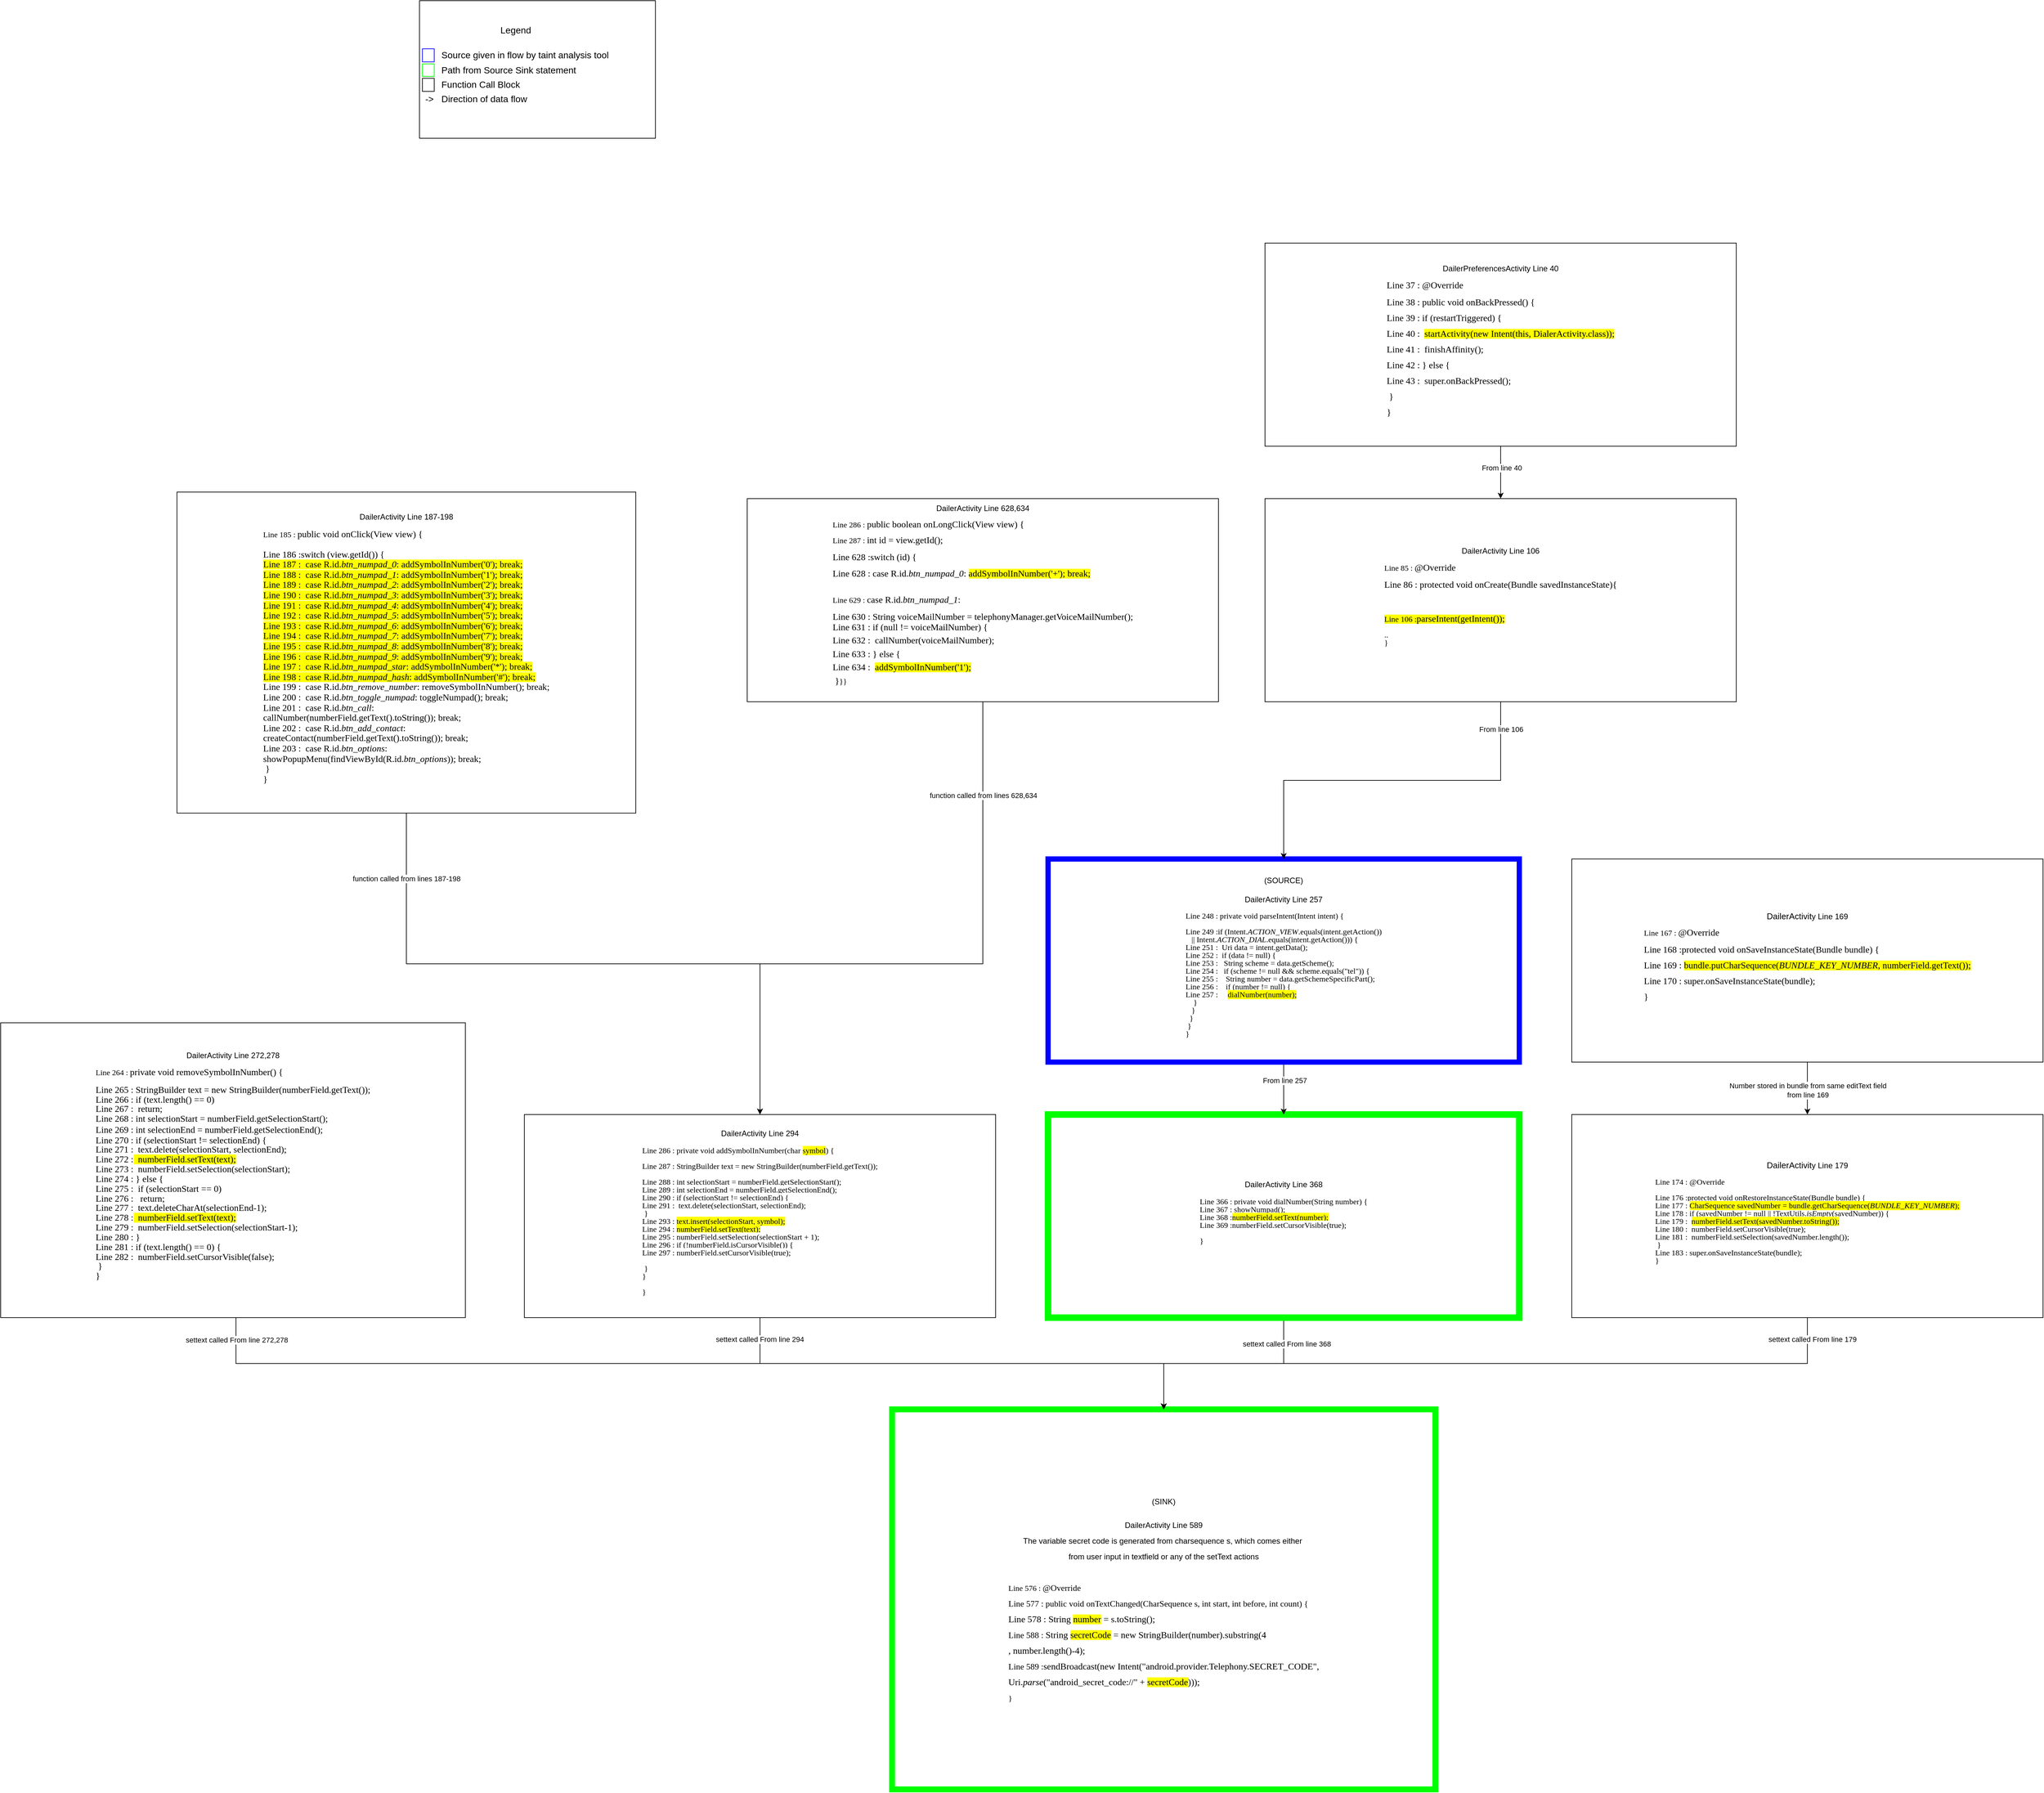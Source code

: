 <mxfile version="13.3.9" type="device"><diagram id="G0vPD9HcUubERHVvLz6Z" name="Page-1"><mxGraphModel dx="7723" dy="767" grid="1" gridSize="10" guides="1" tooltips="1" connect="1" arrows="1" fold="1" page="1" pageScale="1" pageWidth="3300" pageHeight="4681" math="0" shadow="0"><root><mxCell id="0"/><mxCell id="1" parent="0"/><mxCell id="h_QS4e8SRoGH1HCcy8L_-116" style="edgeStyle=orthogonalEdgeStyle;rounded=0;orthogonalLoop=1;jettySize=auto;html=1;entryX=0.5;entryY=0;entryDx=0;entryDy=0;" parent="1" edge="1"><mxGeometry relative="1" as="geometry"><mxPoint x="-2797.5" y="4490" as="sourcePoint"/></mxGeometry></mxCell><mxCell id="h_QS4e8SRoGH1HCcy8L_-124" value="From line 219" style="edgeLabel;html=1;align=center;verticalAlign=middle;resizable=0;points=[];" parent="h_QS4e8SRoGH1HCcy8L_-116" vertex="1" connectable="0"><mxGeometry x="-0.45" y="-1" relative="1" as="geometry"><mxPoint as="offset"/></mxGeometry></mxCell><mxCell id="h_QS4e8SRoGH1HCcy8L_-120" style="edgeStyle=orthogonalEdgeStyle;rounded=0;orthogonalLoop=1;jettySize=auto;html=1;entryX=0.25;entryY=0;entryDx=0;entryDy=0;exitX=1;exitY=0.75;exitDx=0;exitDy=0;" parent="1" edge="1"><mxGeometry relative="1" as="geometry"><mxPoint x="-2492.5" y="4402.5" as="sourcePoint"/></mxGeometry></mxCell><mxCell id="h_QS4e8SRoGH1HCcy8L_-123" value="From Line 206" style="edgeLabel;html=1;align=center;verticalAlign=middle;resizable=0;points=[];" parent="h_QS4e8SRoGH1HCcy8L_-120" vertex="1" connectable="0"><mxGeometry x="-0.112" y="-1" relative="1" as="geometry"><mxPoint x="-1" as="offset"/></mxGeometry></mxCell><mxCell id="h_QS4e8SRoGH1HCcy8L_-121" style="edgeStyle=orthogonalEdgeStyle;rounded=0;orthogonalLoop=1;jettySize=auto;html=1;entryX=0;entryY=0.25;entryDx=0;entryDy=0;" parent="1" edge="1"><mxGeometry relative="1" as="geometry"><mxPoint x="-2492.5" y="4315.333" as="sourcePoint"/></mxGeometry></mxCell><mxCell id="h_QS4e8SRoGH1HCcy8L_-122" value="From Line 206" style="edgeLabel;html=1;align=center;verticalAlign=middle;resizable=0;points=[];" parent="h_QS4e8SRoGH1HCcy8L_-121" vertex="1" connectable="0"><mxGeometry x="-0.358" y="3" relative="1" as="geometry"><mxPoint x="-1" as="offset"/></mxGeometry></mxCell><mxCell id="h_QS4e8SRoGH1HCcy8L_-7" style="edgeStyle=orthogonalEdgeStyle;rounded=0;orthogonalLoop=1;jettySize=auto;html=1;entryX=0.5;entryY=0;entryDx=0;entryDy=0;" parent="1" edge="1"><mxGeometry relative="1" as="geometry"><mxPoint x="-2800" y="4070" as="sourcePoint"/></mxGeometry></mxCell><mxCell id="h_QS4e8SRoGH1HCcy8L_-140" value="From line 134" style="edgeLabel;html=1;align=center;verticalAlign=middle;resizable=0;points=[];" parent="h_QS4e8SRoGH1HCcy8L_-7" vertex="1" connectable="0"><mxGeometry x="-0.169" y="1" relative="1" as="geometry"><mxPoint as="offset"/></mxGeometry></mxCell><mxCell id="h_QS4e8SRoGH1HCcy8L_-117" style="edgeStyle=orthogonalEdgeStyle;rounded=0;orthogonalLoop=1;jettySize=auto;html=1;entryX=0.5;entryY=0;entryDx=0;entryDy=0;" parent="1" edge="1"><mxGeometry relative="1" as="geometry"><mxPoint x="-2800" y="3830" as="sourcePoint"/></mxGeometry></mxCell><mxCell id="h_QS4e8SRoGH1HCcy8L_-149" value="From line 543" style="edgeLabel;html=1;align=center;verticalAlign=middle;resizable=0;points=[];" parent="h_QS4e8SRoGH1HCcy8L_-117" vertex="1" connectable="0"><mxGeometry x="-0.217" y="-1" relative="1" as="geometry"><mxPoint as="offset"/></mxGeometry></mxCell><mxCell id="h_QS4e8SRoGH1HCcy8L_-13" value="From line 312" style="edgeStyle=orthogonalEdgeStyle;rounded=0;orthogonalLoop=1;jettySize=auto;html=1;entryX=0.5;entryY=0;entryDx=0;entryDy=0;" parent="1" edge="1"><mxGeometry relative="1" as="geometry"><mxPoint x="-2800" y="3580" as="sourcePoint"/></mxGeometry></mxCell><mxCell id="h_QS4e8SRoGH1HCcy8L_-32" value="&lt;p style=&quot;line-height: 100%&quot;&gt;&lt;font style=&quot;background-color: rgb(255 , 255 , 255) ; font-size: 12px&quot;&gt;(SINK)&lt;/font&gt;&lt;/p&gt;&lt;p style=&quot;line-height: 100%&quot;&gt;&lt;font style=&quot;background-color: rgb(255 , 255 , 255) ; font-size: 12px&quot;&gt;&lt;br&gt;DailerActivity Line 589&lt;/font&gt;&lt;/p&gt;&lt;p style=&quot;line-height: 100%&quot;&gt;&lt;font style=&quot;background-color: rgb(255 , 255 , 255) ; font-size: 12px&quot;&gt;The variable secret code is generated from charsequence s, which comes either&amp;nbsp;&lt;/font&gt;&lt;/p&gt;&lt;p style=&quot;line-height: 100%&quot;&gt;&lt;font style=&quot;background-color: rgb(255 , 255 , 255) ; font-size: 12px&quot;&gt;from user input in textfield or any of the setText actions&lt;/font&gt;&lt;/p&gt;&lt;p style=&quot;line-height: 100%&quot;&gt;&lt;font style=&quot;text-align: left&quot;&gt;&lt;span style=&quot;font-family: &amp;#34;menlo&amp;#34;&quot;&gt;&lt;br&gt;&lt;/span&gt;&lt;/font&gt;&lt;/p&gt;&lt;p style=&quot;text-align: left ; line-height: 100%&quot;&gt;&lt;font&gt;&lt;span style=&quot;font-family: &amp;#34;menlo&amp;#34;&quot;&gt;Line 576 :&amp;nbsp;&lt;/span&gt;&lt;/font&gt;&lt;span style=&quot;font-size: 13px ; font-family: &amp;#34;menlo&amp;#34;&quot;&gt;@Override&lt;/span&gt;&lt;/p&gt;&lt;p style=&quot;text-align: left ; line-height: 100%&quot;&gt;&lt;span style=&quot;font-size: 13px ; background-color: rgb(255 , 255 , 255) ; font-family: &amp;#34;menlo&amp;#34;&quot;&gt;Line 577 : public void &lt;/span&gt;&lt;span style=&quot;font-size: 13px ; background-color: rgb(255 , 255 , 255) ; font-family: &amp;#34;menlo&amp;#34;&quot;&gt;onTextChanged&lt;/span&gt;&lt;span style=&quot;font-size: 13px ; background-color: rgb(255 , 255 , 255) ; font-family: &amp;#34;menlo&amp;#34;&quot;&gt;(CharSequence s&lt;/span&gt;&lt;span style=&quot;font-size: 13px ; background-color: rgb(255 , 255 , 255) ; font-family: &amp;#34;menlo&amp;#34;&quot;&gt;, int &lt;/span&gt;&lt;span style=&quot;font-size: 13px ; background-color: rgb(255 , 255 , 255) ; font-family: &amp;#34;menlo&amp;#34;&quot;&gt;start&lt;/span&gt;&lt;span style=&quot;font-size: 13px ; background-color: rgb(255 , 255 , 255) ; font-family: &amp;#34;menlo&amp;#34;&quot;&gt;, int &lt;/span&gt;&lt;span style=&quot;font-size: 13px ; background-color: rgb(255 , 255 , 255) ; font-family: &amp;#34;menlo&amp;#34;&quot;&gt;before&lt;/span&gt;&lt;span style=&quot;font-size: 13px ; background-color: rgb(255 , 255 , 255) ; font-family: &amp;#34;menlo&amp;#34;&quot;&gt;, int &lt;/span&gt;&lt;span style=&quot;font-size: 13px ; background-color: rgb(255 , 255 , 255) ; font-family: &amp;#34;menlo&amp;#34;&quot;&gt;count) {&lt;/span&gt;&lt;/p&gt;&lt;p style=&quot;text-align: left ; line-height: 100%&quot;&gt;&lt;span style=&quot;font-size: 14px ; font-family: &amp;#34;menlo&amp;#34;&quot;&gt;Line 578 :&amp;nbsp;&lt;/span&gt;&lt;span style=&quot;font-size: 14px ; font-family: &amp;#34;menlo&amp;#34;&quot;&gt;String &lt;span style=&quot;background-color: rgb(255 , 255 , 0)&quot;&gt;number&lt;/span&gt; = s.toString()&lt;/span&gt;&lt;span style=&quot;font-size: 14px ; font-family: &amp;#34;menlo&amp;#34;&quot;&gt;;&lt;/span&gt;&lt;/p&gt;&lt;p style=&quot;text-align: left ; line-height: 100%&quot;&gt;&lt;span style=&quot;font-size: 13px ; font-family: &amp;#34;menlo&amp;#34;&quot;&gt;Line 588 :&amp;nbsp;&lt;/span&gt;&lt;span style=&quot;font-family: &amp;#34;menlo&amp;#34; ; font-size: 10.5pt&quot;&gt;String &lt;span style=&quot;background-color: rgb(255 , 255 , 0)&quot;&gt;secretCode&lt;/span&gt; = &lt;/span&gt;&lt;span style=&quot;font-family: &amp;#34;menlo&amp;#34; ; font-size: 10.5pt&quot;&gt;new &lt;/span&gt;&lt;span style=&quot;font-family: &amp;#34;menlo&amp;#34; ; font-size: 10.5pt&quot;&gt;StringBuilder(number).substring(&lt;/span&gt;&lt;span style=&quot;font-family: &amp;#34;menlo&amp;#34; ; font-size: 10.5pt&quot;&gt;4&lt;/span&gt;&lt;/p&gt;&lt;p style=&quot;text-align: left ; line-height: 100%&quot;&gt;&lt;span style=&quot;font-family: &amp;#34;menlo&amp;#34; ; font-size: 10.5pt&quot;&gt;, &lt;/span&gt;&lt;span style=&quot;font-family: &amp;#34;menlo&amp;#34; ; font-size: 10.5pt&quot;&gt;number.length()-&lt;/span&gt;&lt;span style=&quot;font-family: &amp;#34;menlo&amp;#34; ; font-size: 10.5pt&quot;&gt;4&lt;/span&gt;&lt;span style=&quot;font-family: &amp;#34;menlo&amp;#34; ; font-size: 10.5pt&quot;&gt;)&lt;/span&gt;&lt;span style=&quot;font-family: &amp;#34;menlo&amp;#34; ; font-size: 10.5pt&quot;&gt;;&lt;/span&gt;&lt;/p&gt;&lt;p style=&quot;text-align: left ; line-height: 100%&quot;&gt;&lt;span style=&quot;font-family: &amp;#34;menlo&amp;#34; ; font-size: 13px&quot;&gt;Line 589 :&lt;/span&gt;&lt;span style=&quot;font-family: &amp;#34;menlo&amp;#34; ; background-color: rgb(255 , 255 , 255) ; font-size: 10.5pt&quot;&gt;sendBroadcast(&lt;/span&gt;&lt;span style=&quot;font-family: &amp;#34;menlo&amp;#34; ; background-color: rgb(255 , 255 , 255) ; font-size: 10.5pt&quot;&gt;new &lt;/span&gt;&lt;span style=&quot;font-family: &amp;#34;menlo&amp;#34; ; background-color: rgb(255 , 255 , 255) ; font-size: 10.5pt&quot;&gt;Intent(&lt;/span&gt;&lt;span style=&quot;font-family: &amp;#34;menlo&amp;#34; ; background-color: rgb(255 , 255 , 255) ; font-size: 10.5pt&quot;&gt;&quot;android.provider.Telephony.SECRET_CODE&quot;&lt;/span&gt;&lt;span style=&quot;font-family: &amp;#34;menlo&amp;#34; ; background-color: rgb(255 , 255 , 255) ; font-size: 10.5pt&quot;&gt;,&lt;/span&gt;&lt;/p&gt;&lt;p style=&quot;text-align: left ; line-height: 100%&quot;&gt;&lt;span style=&quot;font-family: &amp;#34;menlo&amp;#34; ; background-color: rgb(255 , 255 , 255) ; font-size: 10.5pt&quot;&gt;Uri.&lt;/span&gt;&lt;span style=&quot;font-family: &amp;#34;menlo&amp;#34; ; font-size: 10.5pt ; font-style: italic&quot;&gt;parse&lt;/span&gt;&lt;span style=&quot;font-family: &amp;#34;menlo&amp;#34; ; background-color: rgb(255 , 255 , 255) ; font-size: 10.5pt&quot;&gt;(&lt;/span&gt;&lt;span style=&quot;font-family: &amp;#34;menlo&amp;#34; ; background-color: rgb(255 , 255 , 255) ; font-size: 10.5pt&quot;&gt;&quot;android_secret_code://&quot; &lt;/span&gt;&lt;span style=&quot;font-family: &amp;#34;menlo&amp;#34; ; background-color: rgb(255 , 255 , 255) ; font-size: 10.5pt&quot;&gt;+ &lt;/span&gt;&lt;span style=&quot;font-family: &amp;#34;menlo&amp;#34; ; font-size: 10.5pt ; background-color: rgb(255 , 255 , 0)&quot;&gt;secretCode&lt;/span&gt;&lt;span style=&quot;font-family: &amp;#34;menlo&amp;#34; ; background-color: rgb(255 , 255 , 255) ; font-size: 10.5pt&quot;&gt;)))&lt;/span&gt;&lt;span style=&quot;font-family: &amp;#34;menlo&amp;#34; ; background-color: rgb(255 , 255 , 255) ; font-size: 10.5pt&quot;&gt;;&lt;/span&gt;&lt;/p&gt;&lt;p style=&quot;text-align: left ; line-height: 100%&quot;&gt;&lt;span style=&quot;background-color: rgb(255 , 255 , 255) ; font-family: &amp;#34;menlo&amp;#34;&quot;&gt;}&lt;/span&gt;&lt;/p&gt;&lt;p&gt;&lt;/p&gt;" style="rounded=0;whiteSpace=wrap;html=1;strokeColor=#00FF00;strokeWidth=9;" parent="1" vertex="1"><mxGeometry x="-2019" y="3890" width="829" height="580" as="geometry"/></mxCell><mxCell id="zQnBTKrsS1e5gIuY73eU-7" style="edgeStyle=orthogonalEdgeStyle;rounded=0;orthogonalLoop=1;jettySize=auto;html=1;entryX=0.5;entryY=0;entryDx=0;entryDy=0;" parent="1" source="zQnBTKrsS1e5gIuY73eU-5" target="h_QS4e8SRoGH1HCcy8L_-32" edge="1"><mxGeometry relative="1" as="geometry"/></mxCell><mxCell id="lyqQlerfPs9YGI3nB4dE-1" value="settext called From line 294" style="edgeLabel;html=1;align=center;verticalAlign=middle;resizable=0;points=[];" parent="zQnBTKrsS1e5gIuY73eU-7" vertex="1" connectable="0"><mxGeometry x="-0.913" y="-1" relative="1" as="geometry"><mxPoint as="offset"/></mxGeometry></mxCell><mxCell id="zQnBTKrsS1e5gIuY73eU-5" value="&lt;span style=&quot;background-color: rgb(255 , 255 , 255)&quot;&gt;DailerActivity&lt;/span&gt;&lt;span style=&quot;background-color: rgb(255 , 255 , 255)&quot;&gt;&amp;nbsp;Line 294&lt;/span&gt;&lt;span style=&quot;background-color: rgb(255 , 255 , 255)&quot;&gt;&lt;br&gt;&lt;/span&gt;&lt;p style=&quot;line-height: 100%&quot;&gt;&lt;/p&gt;&lt;div style=&quot;line-height: 100%&quot;&gt;&lt;div style=&quot;text-align: left&quot;&gt;&lt;font style=&quot;background-color: rgb(255 , 255 , 255) ; font-size: 12px&quot;&gt;&lt;span style=&quot;font-family: &amp;#34;menlo&amp;#34;&quot;&gt;Line 286 :&amp;nbsp;&lt;/span&gt;&lt;/font&gt;&lt;span style=&quot;background-color: rgb(255 , 255 , 255) ; font-family: &amp;#34;menlo&amp;#34;&quot;&gt;private void &lt;/span&gt;&lt;span style=&quot;background-color: rgb(255 , 255 , 255) ; font-family: &amp;#34;menlo&amp;#34;&quot;&gt;addSymbolInNumber&lt;/span&gt;&lt;span style=&quot;background-color: rgb(255 , 255 , 255) ; font-family: &amp;#34;menlo&amp;#34;&quot;&gt;(&lt;/span&gt;&lt;span style=&quot;background-color: rgb(255 , 255 , 255) ; font-family: &amp;#34;menlo&amp;#34;&quot;&gt;char &lt;/span&gt;&lt;span style=&quot;font-family: &amp;#34;menlo&amp;#34;&quot;&gt;&lt;span style=&quot;background-color: rgb(255 , 255 , 0)&quot;&gt;symbol&lt;/span&gt;&lt;span style=&quot;background-color: rgb(255 , 255 , 255)&quot;&gt;) {&lt;/span&gt;&lt;/span&gt;&lt;/div&gt;&lt;div style=&quot;text-align: left&quot;&gt;&lt;span style=&quot;font-family: &amp;#34;menlo&amp;#34;&quot;&gt;&lt;br&gt;&lt;/span&gt;&lt;/div&gt;&lt;div style=&quot;text-align: left&quot;&gt;&lt;span style=&quot;font-family: &amp;#34;menlo&amp;#34;&quot;&gt;Line 287 :&lt;/span&gt;&lt;span style=&quot;font-family: &amp;#34;menlo&amp;#34; ; background-color: rgb(255 , 255 , 255)&quot;&gt;&amp;nbsp;StringBuilder text = &lt;/span&gt;&lt;span style=&quot;font-family: &amp;#34;menlo&amp;#34; ; background-color: rgb(255 , 255 , 255)&quot;&gt;new &lt;/span&gt;&lt;span style=&quot;font-family: &amp;#34;menlo&amp;#34; ; background-color: rgb(255 , 255 , 255)&quot;&gt;StringBuilder(&lt;/span&gt;&lt;span style=&quot;font-family: &amp;#34;menlo&amp;#34; ; background-color: rgb(255 , 255 , 255)&quot;&gt;numberField&lt;/span&gt;&lt;span style=&quot;font-family: &amp;#34;menlo&amp;#34; ; background-color: rgb(255 , 255 , 255)&quot;&gt;.getText())&lt;/span&gt;&lt;span style=&quot;font-family: &amp;#34;menlo&amp;#34; ; background-color: rgb(255 , 255 , 255)&quot;&gt;;&lt;/span&gt;&lt;/div&gt;&lt;div style=&quot;text-align: left&quot;&gt;&lt;span style=&quot;font-family: &amp;#34;menlo&amp;#34;&quot;&gt;&lt;br&gt;&lt;/span&gt;&lt;/div&gt;&lt;div style=&quot;text-align: left&quot;&gt;&lt;span style=&quot;font-family: &amp;#34;menlo&amp;#34;&quot;&gt;Line 288 :&lt;/span&gt;&lt;span style=&quot;background-color: rgb(255 , 255 , 255) ; font-family: &amp;#34;menlo&amp;#34;&quot;&gt;&amp;nbsp;int &lt;/span&gt;&lt;span style=&quot;background-color: rgb(255 , 255 , 255) ; font-family: &amp;#34;menlo&amp;#34;&quot;&gt;selectionStart = &lt;/span&gt;&lt;span style=&quot;background-color: rgb(255 , 255 , 255) ; font-family: &amp;#34;menlo&amp;#34;&quot;&gt;numberField&lt;/span&gt;&lt;span style=&quot;background-color: rgb(255 , 255 , 255) ; font-family: &amp;#34;menlo&amp;#34;&quot;&gt;.getSelectionStart()&lt;/span&gt;&lt;span style=&quot;background-color: rgb(255 , 255 , 255) ; font-family: &amp;#34;menlo&amp;#34;&quot;&gt;;&lt;/span&gt;&lt;/div&gt;&lt;div style=&quot;text-align: left&quot;&gt;&lt;span style=&quot;font-family: &amp;#34;menlo&amp;#34;&quot;&gt;Line 289 :&lt;/span&gt;&lt;span style=&quot;background-color: rgb(255 , 255 , 255) ; font-family: &amp;#34;menlo&amp;#34;&quot;&gt;&amp;nbsp;int &lt;/span&gt;&lt;span style=&quot;background-color: rgb(255 , 255 , 255) ; font-family: &amp;#34;menlo&amp;#34;&quot;&gt;selectionEnd = &lt;/span&gt;&lt;span style=&quot;background-color: rgb(255 , 255 , 255) ; font-family: &amp;#34;menlo&amp;#34;&quot;&gt;numberField&lt;/span&gt;&lt;span style=&quot;background-color: rgb(255 , 255 , 255) ; font-family: &amp;#34;menlo&amp;#34;&quot;&gt;.getSelectionEnd()&lt;/span&gt;&lt;span style=&quot;background-color: rgb(255 , 255 , 255) ; font-family: &amp;#34;menlo&amp;#34;&quot;&gt;;&lt;/span&gt;&lt;/div&gt;&lt;div style=&quot;text-align: left&quot;&gt;&lt;span style=&quot;font-family: &amp;#34;menlo&amp;#34;&quot;&gt;Line 290 :&lt;/span&gt;&lt;span style=&quot;background-color: rgb(255 , 255 , 255) ; font-family: &amp;#34;menlo&amp;#34;&quot;&gt;&amp;nbsp;if &lt;/span&gt;&lt;span style=&quot;background-color: rgb(255 , 255 , 255) ; font-family: &amp;#34;menlo&amp;#34;&quot;&gt;(selectionStart != selectionEnd) {&lt;/span&gt;&lt;/div&gt;&lt;div style=&quot;text-align: left&quot;&gt;&lt;span style=&quot;font-family: &amp;#34;menlo&amp;#34;&quot;&gt;Line 291 :&lt;/span&gt;&lt;span style=&quot;background-color: rgb(255 , 255 , 255) ; font-family: &amp;#34;menlo&amp;#34;&quot;&gt;&amp;nbsp; text.delete(selectionStart&lt;/span&gt;&lt;span style=&quot;background-color: rgb(255 , 255 , 255) ; font-family: &amp;#34;menlo&amp;#34;&quot;&gt;, &lt;/span&gt;&lt;span style=&quot;background-color: rgb(255 , 255 , 255) ; font-family: &amp;#34;menlo&amp;#34;&quot;&gt;selectionEnd)&lt;/span&gt;&lt;span style=&quot;background-color: rgb(255 , 255 , 255) ; font-family: &amp;#34;menlo&amp;#34;&quot;&gt;;&lt;/span&gt;&lt;/div&gt;&lt;div style=&quot;text-align: left&quot;&gt;&lt;span style=&quot;background-color: rgb(255 , 255 , 255) ; font-family: &amp;#34;menlo&amp;#34;&quot;&gt;&amp;nbsp;&lt;/span&gt;&lt;span style=&quot;background-color: rgb(255 , 255 , 255) ; font-family: &amp;#34;menlo&amp;#34;&quot;&gt;}&lt;/span&gt;&lt;/div&gt;&lt;div style=&quot;text-align: left&quot;&gt;&lt;span style=&quot;font-family: &amp;#34;menlo&amp;#34;&quot;&gt;Line 293 :&lt;/span&gt;&lt;span style=&quot;background-color: rgb(255 , 255 , 255) ; font-family: &amp;#34;menlo&amp;#34;&quot;&gt;&amp;nbsp;&lt;/span&gt;&lt;span style=&quot;background-color: rgb(255 , 255 , 0)&quot;&gt;&lt;span style=&quot;font-family: &amp;#34;menlo&amp;#34;&quot;&gt;text.insert(selectionStart&lt;/span&gt;&lt;span style=&quot;font-family: &amp;#34;menlo&amp;#34;&quot;&gt;, &lt;/span&gt;&lt;span style=&quot;font-family: &amp;#34;menlo&amp;#34;&quot;&gt;symbol)&lt;/span&gt;&lt;span style=&quot;font-family: &amp;#34;menlo&amp;#34;&quot;&gt;;&lt;/span&gt;&lt;/span&gt;&lt;/div&gt;&lt;div style=&quot;text-align: left&quot;&gt;&lt;span style=&quot;font-family: &amp;#34;menlo&amp;#34;&quot;&gt;Line 294 :&lt;/span&gt;&lt;span style=&quot;background-color: rgb(255 , 255 , 255) ; font-family: &amp;#34;menlo&amp;#34;&quot;&gt; &lt;/span&gt;&lt;span style=&quot;background-color: rgb(255 , 255 , 0)&quot;&gt;&lt;span style=&quot;font-family: &amp;#34;menlo&amp;#34;&quot;&gt;numberField&lt;/span&gt;&lt;span style=&quot;font-family: &amp;#34;menlo&amp;#34;&quot;&gt;.setText(text)&lt;/span&gt;&lt;span style=&quot;font-family: &amp;#34;menlo&amp;#34;&quot;&gt;;&lt;/span&gt;&lt;/span&gt;&lt;/div&gt;&lt;div style=&quot;text-align: left&quot;&gt;&lt;span style=&quot;font-family: &amp;#34;menlo&amp;#34;&quot;&gt;Line 295 :&lt;/span&gt;&lt;span style=&quot;background-color: rgb(255 , 255 , 255) ; font-family: &amp;#34;menlo&amp;#34;&quot;&gt; &lt;/span&gt;&lt;span style=&quot;background-color: rgb(255 , 255 , 255) ; font-family: &amp;#34;menlo&amp;#34;&quot;&gt;numberField&lt;/span&gt;&lt;span style=&quot;background-color: rgb(255 , 255 , 255) ; font-family: &amp;#34;menlo&amp;#34;&quot;&gt;.setSelection(selectionStart + &lt;/span&gt;&lt;span style=&quot;background-color: rgb(255 , 255 , 255) ; font-family: &amp;#34;menlo&amp;#34;&quot;&gt;1&lt;/span&gt;&lt;span style=&quot;background-color: rgb(255 , 255 , 255) ; font-family: &amp;#34;menlo&amp;#34;&quot;&gt;)&lt;/span&gt;&lt;span style=&quot;background-color: rgb(255 , 255 , 255) ; font-family: &amp;#34;menlo&amp;#34;&quot;&gt;;&lt;/span&gt;&lt;/div&gt;&lt;div style=&quot;text-align: left&quot;&gt;&lt;span style=&quot;font-family: &amp;#34;menlo&amp;#34;&quot;&gt;Line 296 :&lt;/span&gt;&lt;span style=&quot;background-color: rgb(255 , 255 , 255) ; font-family: &amp;#34;menlo&amp;#34;&quot;&gt;&amp;nbsp;if &lt;/span&gt;&lt;span style=&quot;background-color: rgb(255 , 255 , 255) ; font-family: &amp;#34;menlo&amp;#34;&quot;&gt;(!&lt;/span&gt;&lt;span style=&quot;background-color: rgb(255 , 255 , 255) ; font-family: &amp;#34;menlo&amp;#34;&quot;&gt;numberField&lt;/span&gt;&lt;span style=&quot;background-color: rgb(255 , 255 , 255) ; font-family: &amp;#34;menlo&amp;#34;&quot;&gt;.isCursorVisible()) {&lt;/span&gt;&lt;/div&gt;&lt;div style=&quot;text-align: left&quot;&gt;&lt;span style=&quot;font-family: &amp;#34;menlo&amp;#34;&quot;&gt;Line 297 :&lt;/span&gt;&lt;span style=&quot;background-color: rgb(255 , 255 , 255) ; font-family: &amp;#34;menlo&amp;#34;&quot;&gt;  &lt;/span&gt;&lt;span style=&quot;background-color: rgb(255 , 255 , 255) ; font-family: &amp;#34;menlo&amp;#34;&quot;&gt;numberField&lt;/span&gt;&lt;span style=&quot;background-color: rgb(255 , 255 , 255) ; font-family: &amp;#34;menlo&amp;#34;&quot;&gt;.setCursorVisible(&lt;/span&gt;&lt;span style=&quot;background-color: rgb(255 , 255 , 255) ; font-family: &amp;#34;menlo&amp;#34;&quot;&gt;true&lt;/span&gt;&lt;span style=&quot;background-color: rgb(255 , 255 , 255) ; font-family: &amp;#34;menlo&amp;#34;&quot;&gt;)&lt;/span&gt;&lt;span style=&quot;background-color: rgb(255 , 255 , 255) ; font-family: &amp;#34;menlo&amp;#34;&quot;&gt;;&lt;/span&gt;&lt;/div&gt;&lt;pre style=&quot;font-family: &amp;#34;menlo&amp;#34;&quot;&gt;&lt;span style=&quot;background-color: rgb(255 , 255 , 255)&quot;&gt;&lt;div style=&quot;text-align: left&quot;&gt;&lt;span&gt; &lt;/span&gt;&lt;span&gt;}&lt;/span&gt;&lt;/div&gt;&lt;div style=&quot;text-align: left&quot;&gt;&lt;span&gt;}&lt;/span&gt;&lt;/div&gt;&lt;/span&gt;&lt;/pre&gt;&lt;pre style=&quot;font-family: &amp;#34;menlo&amp;#34;&quot;&gt;&lt;span style=&quot;background-color: rgb(255 , 255 , 255)&quot;&gt;&lt;div style=&quot;text-align: left&quot;&gt;&lt;span&gt;}&lt;/span&gt;&lt;/div&gt;&lt;/span&gt;&lt;/pre&gt;&lt;/div&gt;&lt;p&gt;&lt;/p&gt;" style="rounded=0;whiteSpace=wrap;html=1;strokeWidth=1;" parent="1" vertex="1"><mxGeometry x="-2580" y="3440" width="719" height="310" as="geometry"/></mxCell><mxCell id="lyqQlerfPs9YGI3nB4dE-24" style="edgeStyle=orthogonalEdgeStyle;rounded=0;orthogonalLoop=1;jettySize=auto;html=1;entryX=0.5;entryY=0;entryDx=0;entryDy=0;" parent="1" source="lyqQlerfPs9YGI3nB4dE-22" target="zQnBTKrsS1e5gIuY73eU-5" edge="1"><mxGeometry relative="1" as="geometry"><Array as="points"><mxPoint x="-1880" y="3210"/><mxPoint x="-2220" y="3210"/></Array></mxGeometry></mxCell><mxCell id="lyqQlerfPs9YGI3nB4dE-25" value="function called from lines 628,634" style="edgeLabel;html=1;align=center;verticalAlign=middle;resizable=0;points=[];" parent="lyqQlerfPs9YGI3nB4dE-24" vertex="1" connectable="0"><mxGeometry x="-0.706" relative="1" as="geometry"><mxPoint as="offset"/></mxGeometry></mxCell><mxCell id="lyqQlerfPs9YGI3nB4dE-22" value="&lt;span style=&quot;background-color: rgb(255 , 255 , 255)&quot;&gt;DailerActivity&lt;/span&gt;&lt;span style=&quot;background-color: rgb(255 , 255 , 255)&quot;&gt;&amp;nbsp;Line 628,634&lt;/span&gt;&lt;span style=&quot;background-color: rgb(255 , 255 , 255)&quot;&gt;&lt;br&gt;&lt;/span&gt;&lt;p style=&quot;line-height: 100%&quot;&gt;&lt;/p&gt;&lt;div style=&quot;line-height: 100%&quot;&gt;&lt;div style=&quot;text-align: left&quot;&gt;&lt;span style=&quot;background-color: rgb(255 , 255 , 255)&quot;&gt;&lt;font style=&quot;font-size: 12px&quot;&gt;&lt;span style=&quot;font-family: &amp;#34;menlo&amp;#34;&quot;&gt;Line 286 :&amp;nbsp;&lt;/span&gt;&lt;/font&gt;&lt;span style=&quot;font-family: &amp;#34;menlo&amp;#34; ; font-size: 10.5pt ; text-align: center&quot;&gt;public boolean &lt;/span&gt;&lt;span style=&quot;font-family: &amp;#34;menlo&amp;#34; ; font-size: 10.5pt ; text-align: center&quot;&gt;onLongClick&lt;/span&gt;&lt;span style=&quot;font-family: &amp;#34;menlo&amp;#34; ; font-size: 10.5pt ; text-align: center&quot;&gt;(View view) {&lt;/span&gt;&lt;/span&gt;&lt;/div&gt;&lt;div style=&quot;text-align: left&quot;&gt;&lt;span style=&quot;font-family: &amp;#34;menlo&amp;#34; ; background-color: rgb(255 , 255 , 255)&quot;&gt;&lt;br&gt;&lt;/span&gt;&lt;/div&gt;&lt;div style=&quot;text-align: left&quot;&gt;&lt;span style=&quot;background-color: rgb(255 , 255 , 255)&quot;&gt;&lt;span style=&quot;font-family: &amp;#34;menlo&amp;#34;&quot;&gt;Line 287 :&lt;/span&gt;&lt;span style=&quot;font-family: &amp;#34;menlo&amp;#34;&quot;&gt;&amp;nbsp;&lt;/span&gt;&lt;span style=&quot;font-family: &amp;#34;menlo&amp;#34; ; font-size: 10.5pt&quot;&gt;int &lt;/span&gt;&lt;span style=&quot;font-family: &amp;#34;menlo&amp;#34; ; font-size: 10.5pt&quot;&gt;id = view.getId()&lt;/span&gt;&lt;span style=&quot;font-family: &amp;#34;menlo&amp;#34; ; font-size: 10.5pt&quot;&gt;;&lt;/span&gt;&lt;/span&gt;&lt;/div&gt;&lt;pre style=&quot;font-family: &amp;#34;menlo&amp;#34; ; font-size: 10.5pt&quot;&gt;&lt;div style=&quot;text-align: left&quot;&gt;&lt;span style=&quot;font-size: 10.5pt ; text-align: center&quot;&gt;Line 628 :&lt;/span&gt;&lt;span style=&quot;background-color: rgb(255 , 255 , 255) ; font-size: 10.5pt&quot;&gt;switch &lt;/span&gt;&lt;span style=&quot;background-color: rgb(255 , 255 , 255) ; font-size: 10.5pt&quot;&gt;(id) {&lt;/span&gt;&lt;/div&gt;&lt;div style=&quot;text-align: left&quot;&gt;&lt;span style=&quot;background-color: rgb(255 , 255 , 255) ; font-size: 10.5pt&quot;&gt;&lt;br&gt;&lt;/span&gt;&lt;/div&gt;&lt;span style=&quot;line-height: 106%&quot;&gt;&lt;div style=&quot;text-align: left&quot;&gt;&lt;span style=&quot;background-color: rgb(255 , 255 , 255) ; font-size: 10.5pt ; text-align: center&quot;&gt;Line 628 :&lt;/span&gt;&lt;span style=&quot;background-color: rgb(255 , 255 , 255) ; font-size: 10.5pt&quot;&gt; &lt;/span&gt;&lt;span style=&quot;background-color: rgb(255 , 255 , 255) ; font-size: 10.5pt&quot;&gt;case &lt;/span&gt;&lt;span style=&quot;background-color: rgb(255 , 255 , 255) ; font-size: 10.5pt&quot;&gt;R.id.&lt;/span&gt;&lt;span style=&quot;background-color: rgb(255 , 255 , 255) ; font-size: 10.5pt ; font-style: italic&quot;&gt;btn_numpad_0&lt;/span&gt;&lt;span style=&quot;font-size: 10.5pt&quot;&gt;&lt;span style=&quot;background-color: rgb(255 , 255 , 255)&quot;&gt;: &lt;/span&gt;&lt;span style=&quot;background-color: rgb(255 , 255 , 0)&quot;&gt;addSymbolInNumber(&lt;/span&gt;&lt;/span&gt;&lt;span style=&quot;background-color: rgb(255 , 255 , 0)&quot;&gt;&lt;span style=&quot;font-size: 10.5pt&quot;&gt;'+'&lt;/span&gt;&lt;span style=&quot;font-size: 10.5pt&quot;&gt;)&lt;/span&gt;&lt;span style=&quot;font-size: 10.5pt&quot;&gt;; break;&lt;/span&gt;&lt;/span&gt;&lt;/div&gt;&lt;/span&gt;&lt;/pre&gt;&lt;div style=&quot;text-align: left&quot;&gt;&lt;span style=&quot;font-family: &amp;#34;menlo&amp;#34; ; background-color: rgb(255 , 255 , 255)&quot;&gt;&lt;br&gt;&lt;/span&gt;&lt;/div&gt;&lt;div style=&quot;text-align: left&quot;&gt;&lt;span style=&quot;background-color: rgb(255 , 255 , 255) ; font-family: &amp;#34;menlo&amp;#34;&quot;&gt;Line 629 :&lt;/span&gt;&lt;span style=&quot;background-color: rgb(255 , 255 , 255)&quot;&gt;&lt;span style=&quot;font-family: &amp;#34;menlo&amp;#34;&quot;&gt;&amp;nbsp;&lt;/span&gt;&lt;span style=&quot;font-family: &amp;#34;menlo&amp;#34; ; font-size: 10.5pt&quot;&gt;case &lt;/span&gt;&lt;span style=&quot;font-family: &amp;#34;menlo&amp;#34; ; font-size: 10.5pt&quot;&gt;R.id.&lt;/span&gt;&lt;span style=&quot;font-family: &amp;#34;menlo&amp;#34; ; font-size: 10.5pt ; font-style: italic&quot;&gt;btn_numpad_1&lt;/span&gt;&lt;span style=&quot;font-family: &amp;#34;menlo&amp;#34; ; font-size: 10.5pt&quot;&gt;:&lt;/span&gt;&lt;/span&gt;&lt;/div&gt;&lt;pre style=&quot;font-family: &amp;#34;menlo&amp;#34; ; font-size: 10.5pt&quot;&gt;&lt;div style=&quot;text-align: left&quot;&gt;&lt;span style=&quot;font-size: 10.5pt ; text-align: center&quot;&gt;Line 630 :&lt;/span&gt;&lt;span style=&quot;background-color: rgb(255 , 255 , 255) ; font-size: 10.5pt&quot;&gt;&amp;nbsp;String voiceMailNumber = &lt;/span&gt;&lt;span style=&quot;background-color: rgb(255 , 255 , 255) ; font-size: 10.5pt&quot;&gt;telephonyManager&lt;/span&gt;&lt;span style=&quot;background-color: rgb(255 , 255 , 255) ; font-size: 10.5pt&quot;&gt;.getVoiceMailNumber()&lt;/span&gt;&lt;span style=&quot;background-color: rgb(255 , 255 , 255) ; font-size: 10.5pt&quot;&gt;;&lt;/span&gt;&lt;/div&gt;&lt;span style=&quot;line-height: 146%&quot;&gt;&lt;div style=&quot;background-color: rgb(255 , 255 , 255) ; text-align: left&quot;&gt;&lt;span style=&quot;font-size: 10.5pt ; text-align: center&quot;&gt;Line 631 :&lt;/span&gt;&lt;span style=&quot;font-size: 10.5pt&quot;&gt;&amp;nbsp;if &lt;/span&gt;&lt;span style=&quot;font-size: 10.5pt&quot;&gt;(&lt;/span&gt;&lt;span style=&quot;font-size: 10.5pt&quot;&gt;null &lt;/span&gt;&lt;span style=&quot;font-size: 10.5pt&quot;&gt;!= voiceMailNumber) {&lt;/span&gt;&lt;/div&gt;&lt;div style=&quot;background-color: rgb(255 , 255 , 255) ; text-align: left&quot;&gt;&lt;span style=&quot;font-size: 10.5pt ; text-align: center&quot;&gt;Line 632 :&lt;/span&gt;&lt;span style=&quot;font-size: 10.5pt&quot;&gt;&amp;nbsp; callNumber(voiceMailNumber)&lt;/span&gt;&lt;span style=&quot;font-size: 10.5pt&quot;&gt;;&lt;/span&gt;&lt;/div&gt;&lt;div style=&quot;background-color: rgb(255 , 255 , 255) ; text-align: left&quot;&gt;&lt;span style=&quot;font-size: 10.5pt ; text-align: center&quot;&gt;Line 633 :&lt;/span&gt;&lt;span style=&quot;font-size: 10.5pt&quot;&gt; &lt;/span&gt;&lt;span style=&quot;font-size: 10.5pt&quot;&gt;} &lt;/span&gt;&lt;span style=&quot;font-size: 10.5pt&quot;&gt;else &lt;/span&gt;&lt;span style=&quot;font-size: 10.5pt&quot;&gt;{&lt;/span&gt;&lt;/div&gt;&lt;div style=&quot;text-align: left&quot;&gt;&lt;span style=&quot;background-color: rgb(255 , 255 , 255) ; font-size: 10.5pt ; text-align: center&quot;&gt;Line 634 :&lt;/span&gt;&lt;span style=&quot;font-size: 10.5pt&quot;&gt;&lt;span style=&quot;background-color: rgb(255 , 255 , 255)&quot;&gt;&amp;nbsp; &lt;/span&gt;&lt;span style=&quot;background-color: rgb(255 , 255 , 0)&quot;&gt;addSymbolInNumber(&lt;/span&gt;&lt;/span&gt;&lt;span style=&quot;background-color: rgb(255 , 255 , 0)&quot;&gt;&lt;span style=&quot;font-size: 10.5pt&quot;&gt;'1'&lt;/span&gt;&lt;span style=&quot;font-size: 10.5pt&quot;&gt;)&lt;/span&gt;&lt;span style=&quot;font-size: 10.5pt&quot;&gt;;&lt;/span&gt;&lt;/span&gt;&lt;/div&gt;&lt;div style=&quot;background-color: rgb(255 , 255 , 255) ; text-align: left&quot;&gt;&lt;span style=&quot;font-size: 10.5pt&quot;&gt; &lt;/span&gt;&lt;span style=&quot;font-size: 10.5pt ; white-space: normal&quot;&gt;}&lt;/span&gt;&lt;span style=&quot;font-family: &amp;#34;menlo&amp;#34; ; font-size: 12px ; white-space: normal&quot;&gt;}&lt;/span&gt;&lt;span style=&quot;font-family: &amp;#34;menlo&amp;#34; ; font-size: 12px ; white-space: normal&quot;&gt;}&lt;/span&gt;&lt;/div&gt;&lt;/span&gt;&lt;/pre&gt;&lt;/div&gt;&lt;p&gt;&lt;/p&gt;" style="rounded=0;whiteSpace=wrap;html=1;strokeWidth=1;" parent="1" vertex="1"><mxGeometry x="-2240" y="2500" width="719" height="310" as="geometry"/></mxCell><mxCell id="lyqQlerfPs9YGI3nB4dE-20" style="edgeStyle=orthogonalEdgeStyle;rounded=0;orthogonalLoop=1;jettySize=auto;html=1;entryX=0.5;entryY=0;entryDx=0;entryDy=0;" parent="1" source="lyqQlerfPs9YGI3nB4dE-18" target="zQnBTKrsS1e5gIuY73eU-5" edge="1"><mxGeometry relative="1" as="geometry"/></mxCell><mxCell id="lyqQlerfPs9YGI3nB4dE-21" value="function called from lines 187-198" style="edgeLabel;html=1;align=center;verticalAlign=middle;resizable=0;points=[];" parent="lyqQlerfPs9YGI3nB4dE-20" vertex="1" connectable="0"><mxGeometry x="-0.035" relative="1" as="geometry"><mxPoint x="-252.41" y="-130" as="offset"/></mxGeometry></mxCell><mxCell id="lyqQlerfPs9YGI3nB4dE-18" value="&lt;span style=&quot;background-color: rgb(255 , 255 , 255)&quot;&gt;DailerActivity&lt;/span&gt;&lt;span style=&quot;background-color: rgb(255 , 255 , 255)&quot;&gt;&amp;nbsp;Line 187-198&lt;/span&gt;&lt;span style=&quot;background-color: rgb(255 , 255 , 255)&quot;&gt;&lt;br&gt;&lt;/span&gt;&lt;p style=&quot;line-height: 100%&quot;&gt;&lt;/p&gt;&lt;div style=&quot;line-height: 130%&quot;&gt;&lt;div style=&quot;text-align: left&quot;&gt;&lt;font style=&quot;background-color: rgb(255 , 255 , 255) ; font-size: 12px&quot;&gt;&lt;span style=&quot;font-family: &amp;#34;menlo&amp;#34;&quot;&gt;Line 185 :&amp;nbsp;&lt;/span&gt;&lt;/font&gt;&lt;span style=&quot;background-color: rgb(255 , 255 , 255)&quot;&gt;&lt;span style=&quot;font-family: &amp;#34;menlo&amp;#34; ; font-size: 10.5pt&quot;&gt;public void &lt;/span&gt;&lt;span style=&quot;font-family: &amp;#34;menlo&amp;#34; ; font-size: 10.5pt&quot;&gt;onClick&lt;/span&gt;&lt;span style=&quot;font-family: &amp;#34;menlo&amp;#34; ; font-size: 10.5pt&quot;&gt;(View view) {&lt;/span&gt;&lt;/span&gt;&lt;/div&gt;&lt;pre style=&quot;font-family: &amp;#34;menlo&amp;#34; ; font-size: 10.5pt&quot;&gt;&lt;div style=&quot;text-align: left&quot;&gt;&lt;span style=&quot;background-color: rgb(255 , 255 , 255) ; font-size: 10.5pt&quot;&gt;&lt;/span&gt;&lt;span style=&quot;font-size: 10.5pt ; text-align: center&quot;&gt;Line 186 :&lt;/span&gt;&lt;span style=&quot;background-color: rgb(255 , 255 , 255) ; font-size: 10.5pt&quot;&gt;switch &lt;/span&gt;&lt;span style=&quot;background-color: rgb(255 , 255 , 255) ; font-size: 10.5pt&quot;&gt;(view.getId()) {&lt;/span&gt;&lt;/div&gt;&lt;div style=&quot;text-align: left&quot;&gt;&lt;span style=&quot;background-color: rgb(255 , 255 , 0)&quot;&gt;&lt;span style=&quot;font-size: 10.5pt ; text-align: center&quot;&gt;Line 187 :&lt;/span&gt;&lt;span style=&quot;font-size: 10.5pt&quot;&gt;  &lt;/span&gt;&lt;span style=&quot;font-size: 10.5pt&quot;&gt;case &lt;/span&gt;&lt;span style=&quot;font-size: 10.5pt&quot;&gt;R.id.&lt;/span&gt;&lt;span style=&quot;font-size: 10.5pt ; font-style: italic&quot;&gt;btn_numpad_0&lt;/span&gt;&lt;span style=&quot;font-size: 10.5pt&quot;&gt;: addSymbolInNumber(&lt;/span&gt;&lt;span style=&quot;font-size: 10.5pt&quot;&gt;'0'&lt;/span&gt;&lt;span style=&quot;font-size: 10.5pt&quot;&gt;)&lt;/span&gt;&lt;span style=&quot;font-size: 10.5pt&quot;&gt;; break;&lt;/span&gt;&lt;/span&gt;&lt;/div&gt;&lt;div style=&quot;text-align: left&quot;&gt;&lt;span style=&quot;background-color: rgb(255 , 255 , 0)&quot;&gt;&lt;span style=&quot;font-size: 10.5pt ; text-align: center&quot;&gt;Line 188 :&lt;/span&gt;&lt;span style=&quot;font-size: 10.5pt&quot;&gt;&amp;nbsp; case &lt;/span&gt;&lt;span style=&quot;font-size: 10.5pt&quot;&gt;R.id.&lt;/span&gt;&lt;span style=&quot;font-size: 10.5pt ; font-style: italic&quot;&gt;btn_numpad_1&lt;/span&gt;&lt;span style=&quot;font-size: 10.5pt&quot;&gt;: addSymbolInNumber(&lt;/span&gt;&lt;span style=&quot;font-size: 10.5pt&quot;&gt;'1'&lt;/span&gt;&lt;span style=&quot;font-size: 10.5pt&quot;&gt;)&lt;/span&gt;&lt;span style=&quot;font-size: 10.5pt&quot;&gt;; break;&lt;/span&gt;&lt;/span&gt;&lt;/div&gt;&lt;div style=&quot;text-align: left&quot;&gt;&lt;span style=&quot;background-color: rgb(255 , 255 , 0)&quot;&gt;&lt;span style=&quot;font-size: 10.5pt ; text-align: center&quot;&gt;Line 189 :&lt;/span&gt;&lt;span style=&quot;font-size: 10.5pt&quot;&gt;&amp;nbsp; case &lt;/span&gt;&lt;span style=&quot;font-size: 10.5pt&quot;&gt;R.id.&lt;/span&gt;&lt;span style=&quot;font-size: 10.5pt ; font-style: italic&quot;&gt;btn_numpad_2&lt;/span&gt;&lt;span style=&quot;font-size: 10.5pt&quot;&gt;: addSymbolInNumber(&lt;/span&gt;&lt;span style=&quot;font-size: 10.5pt&quot;&gt;'2'&lt;/span&gt;&lt;span style=&quot;font-size: 10.5pt&quot;&gt;)&lt;/span&gt;&lt;span style=&quot;font-size: 10.5pt&quot;&gt;; break;&lt;/span&gt;&lt;/span&gt;&lt;/div&gt;&lt;div style=&quot;text-align: left&quot;&gt;&lt;span style=&quot;background-color: rgb(255 , 255 , 0)&quot;&gt;&lt;span style=&quot;font-size: 10.5pt ; text-align: center&quot;&gt;Line 190 :&lt;/span&gt;&lt;span style=&quot;font-size: 10.5pt&quot;&gt;&amp;nbsp; case &lt;/span&gt;&lt;span style=&quot;font-size: 10.5pt&quot;&gt;R.id.&lt;/span&gt;&lt;span style=&quot;font-size: 10.5pt ; font-style: italic&quot;&gt;btn_numpad_3&lt;/span&gt;&lt;span style=&quot;font-size: 10.5pt&quot;&gt;: addSymbolInNumber(&lt;/span&gt;&lt;span style=&quot;font-size: 10.5pt&quot;&gt;'3'&lt;/span&gt;&lt;span style=&quot;font-size: 10.5pt&quot;&gt;)&lt;/span&gt;&lt;span style=&quot;font-size: 10.5pt&quot;&gt;; break;&lt;/span&gt;&lt;/span&gt;&lt;/div&gt;&lt;div style=&quot;text-align: left&quot;&gt;&lt;span style=&quot;background-color: rgb(255 , 255 , 0)&quot;&gt;&lt;span style=&quot;font-size: 10.5pt ; text-align: center&quot;&gt;Line 191 :&lt;/span&gt;&lt;span style=&quot;font-size: 10.5pt&quot;&gt;&amp;nbsp; case &lt;/span&gt;&lt;span style=&quot;font-size: 10.5pt&quot;&gt;R.id.&lt;/span&gt;&lt;span style=&quot;font-size: 10.5pt ; font-style: italic&quot;&gt;btn_numpad_4&lt;/span&gt;&lt;span style=&quot;font-size: 10.5pt&quot;&gt;: addSymbolInNumber(&lt;/span&gt;&lt;span style=&quot;font-size: 10.5pt&quot;&gt;'4'&lt;/span&gt;&lt;span style=&quot;font-size: 10.5pt&quot;&gt;)&lt;/span&gt;&lt;span style=&quot;font-size: 10.5pt&quot;&gt;; break;&lt;/span&gt;&lt;/span&gt;&lt;/div&gt;&lt;div style=&quot;text-align: left&quot;&gt;&lt;span style=&quot;background-color: rgb(255 , 255 , 0)&quot;&gt;&lt;span style=&quot;font-size: 10.5pt ; text-align: center&quot;&gt;Line 192 :&lt;/span&gt;&lt;span style=&quot;font-size: 10.5pt&quot;&gt;&amp;nbsp; case &lt;/span&gt;&lt;span style=&quot;font-size: 10.5pt&quot;&gt;R.id.&lt;/span&gt;&lt;span style=&quot;font-size: 10.5pt ; font-style: italic&quot;&gt;btn_numpad_5&lt;/span&gt;&lt;span style=&quot;font-size: 10.5pt&quot;&gt;: addSymbolInNumber(&lt;/span&gt;&lt;span style=&quot;font-size: 10.5pt&quot;&gt;'5'&lt;/span&gt;&lt;span style=&quot;font-size: 10.5pt&quot;&gt;)&lt;/span&gt;&lt;span style=&quot;font-size: 10.5pt&quot;&gt;; break;&lt;/span&gt;&lt;/span&gt;&lt;/div&gt;&lt;div style=&quot;text-align: left&quot;&gt;&lt;span style=&quot;background-color: rgb(255 , 255 , 0)&quot;&gt;&lt;span style=&quot;font-size: 10.5pt ; text-align: center&quot;&gt;Line 193 :&lt;/span&gt;&lt;span style=&quot;font-size: 10.5pt&quot;&gt;&amp;nbsp; case &lt;/span&gt;&lt;span style=&quot;font-size: 10.5pt&quot;&gt;R.id.&lt;/span&gt;&lt;span style=&quot;font-size: 10.5pt ; font-style: italic&quot;&gt;btn_numpad_6&lt;/span&gt;&lt;span style=&quot;font-size: 10.5pt&quot;&gt;: addSymbolInNumber(&lt;/span&gt;&lt;span style=&quot;font-size: 10.5pt&quot;&gt;'6'&lt;/span&gt;&lt;span style=&quot;font-size: 10.5pt&quot;&gt;)&lt;/span&gt;&lt;span style=&quot;font-size: 10.5pt&quot;&gt;; break;&lt;/span&gt;&lt;/span&gt;&lt;/div&gt;&lt;div style=&quot;text-align: left&quot;&gt;&lt;span style=&quot;background-color: rgb(255 , 255 , 0)&quot;&gt;&lt;span style=&quot;font-size: 10.5pt ; text-align: center&quot;&gt;Line 194 :&lt;/span&gt;&lt;span style=&quot;font-size: 10.5pt&quot;&gt;&amp;nbsp; case &lt;/span&gt;&lt;span style=&quot;font-size: 10.5pt&quot;&gt;R.id.&lt;/span&gt;&lt;span style=&quot;font-size: 10.5pt ; font-style: italic&quot;&gt;btn_numpad_7&lt;/span&gt;&lt;span style=&quot;font-size: 10.5pt&quot;&gt;: addSymbolInNumber(&lt;/span&gt;&lt;span style=&quot;font-size: 10.5pt&quot;&gt;'7'&lt;/span&gt;&lt;span style=&quot;font-size: 10.5pt&quot;&gt;)&lt;/span&gt;&lt;span style=&quot;font-size: 10.5pt&quot;&gt;; break;&lt;/span&gt;&lt;/span&gt;&lt;/div&gt;&lt;div style=&quot;text-align: left&quot;&gt;&lt;span style=&quot;background-color: rgb(255 , 255 , 0)&quot;&gt;&lt;span style=&quot;font-size: 10.5pt ; text-align: center&quot;&gt;Line 195 :&lt;/span&gt;&lt;span style=&quot;font-size: 10.5pt&quot;&gt;&amp;nbsp; case &lt;/span&gt;&lt;span style=&quot;font-size: 10.5pt&quot;&gt;R.id.&lt;/span&gt;&lt;span style=&quot;font-size: 10.5pt ; font-style: italic&quot;&gt;btn_numpad_8&lt;/span&gt;&lt;span style=&quot;font-size: 10.5pt&quot;&gt;: addSymbolInNumber(&lt;/span&gt;&lt;span style=&quot;font-size: 10.5pt&quot;&gt;'8'&lt;/span&gt;&lt;span style=&quot;font-size: 10.5pt&quot;&gt;)&lt;/span&gt;&lt;span style=&quot;font-size: 10.5pt&quot;&gt;; break;&lt;/span&gt;&lt;/span&gt;&lt;/div&gt;&lt;div style=&quot;text-align: left&quot;&gt;&lt;span style=&quot;background-color: rgb(255 , 255 , 0)&quot;&gt;&lt;span style=&quot;font-size: 10.5pt ; text-align: center&quot;&gt;Line 196 :&lt;/span&gt;&lt;span style=&quot;font-size: 10.5pt&quot;&gt;&amp;nbsp; case &lt;/span&gt;&lt;span style=&quot;font-size: 10.5pt&quot;&gt;R.id.&lt;/span&gt;&lt;span style=&quot;font-size: 10.5pt ; font-style: italic&quot;&gt;btn_numpad_9&lt;/span&gt;&lt;span style=&quot;font-size: 10.5pt&quot;&gt;: addSymbolInNumber(&lt;/span&gt;&lt;span style=&quot;font-size: 10.5pt&quot;&gt;'9'&lt;/span&gt;&lt;span style=&quot;font-size: 10.5pt&quot;&gt;)&lt;/span&gt;&lt;span style=&quot;font-size: 10.5pt&quot;&gt;; break;&lt;/span&gt;&lt;/span&gt;&lt;/div&gt;&lt;div style=&quot;text-align: left&quot;&gt;&lt;span style=&quot;background-color: rgb(255 , 255 , 0)&quot;&gt;&lt;span style=&quot;font-size: 10.5pt ; text-align: center&quot;&gt;Line 197 :&lt;/span&gt;&lt;span style=&quot;font-size: 10.5pt&quot;&gt;&amp;nbsp; case &lt;/span&gt;&lt;span style=&quot;font-size: 10.5pt&quot;&gt;R.id.&lt;/span&gt;&lt;span style=&quot;font-size: 10.5pt ; font-style: italic&quot;&gt;btn_numpad_star&lt;/span&gt;&lt;span style=&quot;font-size: 10.5pt&quot;&gt;: addSymbolInNumber(&lt;/span&gt;&lt;span style=&quot;font-size: 10.5pt&quot;&gt;'*'&lt;/span&gt;&lt;span style=&quot;font-size: 10.5pt&quot;&gt;)&lt;/span&gt;&lt;span style=&quot;font-size: 10.5pt&quot;&gt;; break;&lt;/span&gt;&lt;/span&gt;&lt;/div&gt;&lt;div style=&quot;text-align: left&quot;&gt;&lt;span style=&quot;background-color: rgb(255 , 255 , 0)&quot;&gt;&lt;span style=&quot;font-size: 10.5pt ; text-align: center&quot;&gt;Line 198 :&lt;/span&gt;&lt;span style=&quot;font-size: 10.5pt&quot;&gt;&amp;nbsp; case &lt;/span&gt;&lt;span style=&quot;font-size: 10.5pt&quot;&gt;R.id.&lt;/span&gt;&lt;span style=&quot;font-size: 10.5pt ; font-style: italic&quot;&gt;btn_numpad_hash&lt;/span&gt;&lt;span style=&quot;font-size: 10.5pt&quot;&gt;: addSymbolInNumber(&lt;/span&gt;&lt;span style=&quot;font-size: 10.5pt&quot;&gt;'#'&lt;/span&gt;&lt;span style=&quot;font-size: 10.5pt&quot;&gt;)&lt;/span&gt;&lt;span style=&quot;font-size: 10.5pt&quot;&gt;; break;&lt;/span&gt;&lt;/span&gt;&lt;/div&gt;&lt;div style=&quot;text-align: left&quot;&gt;&lt;span style=&quot;font-size: 10.5pt ; text-align: center&quot;&gt;Line 199 :&lt;/span&gt;&lt;span style=&quot;font-size: 10.5pt&quot;&gt;&amp;nbsp; case &lt;/span&gt;&lt;span style=&quot;font-size: 10.5pt&quot;&gt;R.id.&lt;/span&gt;&lt;span style=&quot;font-size: 10.5pt ; font-style: italic&quot;&gt;btn_remove_number&lt;/span&gt;&lt;span style=&quot;font-size: 10.5pt&quot;&gt;: removeSymbolInNumber()&lt;/span&gt;&lt;span style=&quot;font-size: 10.5pt&quot;&gt;; break;&lt;/span&gt;&lt;/div&gt;&lt;span style=&quot;background-color: rgb(255 , 255 , 255)&quot;&gt;&lt;div style=&quot;text-align: left&quot;&gt;&lt;span style=&quot;font-size: 10.5pt ; text-align: center&quot;&gt;Line 200 :&lt;/span&gt;&lt;span style=&quot;font-size: 10.5pt&quot;&gt;&amp;nbsp; case &lt;/span&gt;&lt;span style=&quot;font-size: 10.5pt&quot;&gt;R.id.&lt;/span&gt;&lt;span style=&quot;font-size: 10.5pt ; font-style: italic&quot;&gt;btn_toggle_numpad&lt;/span&gt;&lt;span style=&quot;font-size: 10.5pt&quot;&gt;: toggleNumpad()&lt;/span&gt;&lt;span style=&quot;font-size: 10.5pt&quot;&gt;; break;&lt;/span&gt;&lt;/div&gt;&lt;/span&gt;&lt;span style=&quot;background-color: rgb(255 , 255 , 255)&quot;&gt;&lt;div style=&quot;text-align: left&quot;&gt;&lt;span style=&quot;font-size: 10.5pt ; text-align: center&quot;&gt;Line 201 :&lt;/span&gt;&lt;span style=&quot;font-size: 10.5pt&quot;&gt;&amp;nbsp; case &lt;/span&gt;&lt;span style=&quot;font-size: 10.5pt&quot;&gt;R.id.&lt;/span&gt;&lt;span style=&quot;font-size: 10.5pt ; font-style: italic&quot;&gt;btn_call&lt;/span&gt;&lt;span style=&quot;font-size: 10.5pt&quot;&gt;: &lt;/span&gt;&lt;/div&gt;&lt;div style=&quot;text-align: left&quot;&gt;&lt;span style=&quot;font-size: 10.5pt&quot;&gt;callNumber(&lt;/span&gt;&lt;span style=&quot;font-size: 10.5pt&quot;&gt;numberField&lt;/span&gt;&lt;span style=&quot;font-size: 10.5pt&quot;&gt;.getText().toString())&lt;/span&gt;&lt;span style=&quot;font-size: 10.5pt&quot;&gt;; break;&lt;/span&gt;&lt;/div&gt;&lt;/span&gt;&lt;span style=&quot;background-color: rgb(255 , 255 , 255)&quot;&gt;&lt;div style=&quot;text-align: left&quot;&gt;&lt;span style=&quot;font-size: 10.5pt ; text-align: center&quot;&gt;Line 202 :&lt;/span&gt;&lt;span style=&quot;font-size: 10.5pt&quot;&gt;&amp;nbsp; case &lt;/span&gt;&lt;span style=&quot;font-size: 10.5pt&quot;&gt;R.id.&lt;/span&gt;&lt;span style=&quot;font-size: 10.5pt ; font-style: italic&quot;&gt;btn_add_contact&lt;/span&gt;&lt;span style=&quot;font-size: 10.5pt&quot;&gt;: &lt;/span&gt;&lt;/div&gt;&lt;div style=&quot;text-align: left&quot;&gt;&lt;span style=&quot;font-size: 10.5pt&quot;&gt;createContact(&lt;/span&gt;&lt;span style=&quot;font-size: 10.5pt&quot;&gt;numberField&lt;/span&gt;&lt;span style=&quot;font-size: 10.5pt&quot;&gt;.getText().toString())&lt;/span&gt;&lt;span style=&quot;font-size: 10.5pt&quot;&gt;; break;&lt;/span&gt;&lt;/div&gt;&lt;/span&gt;&lt;span style=&quot;background-color: rgb(255 , 255 , 255)&quot;&gt;&lt;div style=&quot;text-align: left&quot;&gt;&lt;span style=&quot;font-size: 10.5pt ; text-align: center&quot;&gt;Line 203 :&lt;/span&gt;&lt;span style=&quot;font-size: 10.5pt&quot;&gt;&amp;nbsp; case &lt;/span&gt;&lt;span style=&quot;font-size: 10.5pt&quot;&gt;R.id.&lt;/span&gt;&lt;span style=&quot;font-size: 10.5pt ; font-style: italic&quot;&gt;btn_options&lt;/span&gt;&lt;span style=&quot;font-size: 10.5pt&quot;&gt;: &lt;/span&gt;&lt;/div&gt;&lt;div style=&quot;text-align: left&quot;&gt;&lt;span style=&quot;font-size: 10.5pt&quot;&gt;showPopupMenu(findViewById(R.id.&lt;/span&gt;&lt;span style=&quot;font-size: 10.5pt ; font-style: italic&quot;&gt;btn_options&lt;/span&gt;&lt;span style=&quot;font-size: 10.5pt&quot;&gt;))&lt;/span&gt;&lt;span style=&quot;font-size: 10.5pt&quot;&gt;; break;&lt;/span&gt;&lt;/div&gt;&lt;div style=&quot;text-align: left&quot;&gt;&lt;span style=&quot;font-size: 10.5pt&quot;&gt; &lt;/span&gt;&lt;span style=&quot;font-size: 10.5pt&quot;&gt;}&lt;/span&gt;&lt;/div&gt;&lt;div style=&quot;text-align: left&quot;&gt;&lt;span style=&quot;font-size: 10.5pt&quot;&gt;}&lt;/span&gt;&lt;/div&gt;&lt;/span&gt;&lt;/pre&gt;&lt;/div&gt;&lt;p&gt;&lt;/p&gt;" style="rounded=0;whiteSpace=wrap;html=1;strokeWidth=1;" parent="1" vertex="1"><mxGeometry x="-3110" y="2490" width="700" height="490" as="geometry"/></mxCell><mxCell id="lyqQlerfPs9YGI3nB4dE-16" style="edgeStyle=orthogonalEdgeStyle;rounded=0;orthogonalLoop=1;jettySize=auto;html=1;entryX=0.5;entryY=0;entryDx=0;entryDy=0;" parent="1" source="lyqQlerfPs9YGI3nB4dE-14" target="h_QS4e8SRoGH1HCcy8L_-32" edge="1"><mxGeometry relative="1" as="geometry"><Array as="points"><mxPoint x="-3020" y="3820"/><mxPoint x="-1605" y="3820"/></Array></mxGeometry></mxCell><mxCell id="lyqQlerfPs9YGI3nB4dE-17" value="settext called From line 272,278" style="edgeLabel;html=1;align=center;verticalAlign=middle;resizable=0;points=[];" parent="lyqQlerfPs9YGI3nB4dE-16" vertex="1" connectable="0"><mxGeometry x="-0.957" y="1" relative="1" as="geometry"><mxPoint as="offset"/></mxGeometry></mxCell><mxCell id="lyqQlerfPs9YGI3nB4dE-14" value="&lt;span style=&quot;background-color: rgb(255 , 255 , 255)&quot;&gt;DailerActivity&lt;/span&gt;&lt;span style=&quot;background-color: rgb(255 , 255 , 255)&quot;&gt;&amp;nbsp;Line 272,278&lt;/span&gt;&lt;span style=&quot;background-color: rgb(255 , 255 , 255)&quot;&gt;&lt;br&gt;&lt;/span&gt;&lt;p style=&quot;line-height: 100%&quot;&gt;&lt;/p&gt;&lt;div style=&quot;line-height: 100%&quot;&gt;&lt;div style=&quot;text-align: left&quot;&gt;&lt;font style=&quot;background-color: rgb(255 , 255 , 255) ; font-size: 12px&quot;&gt;&lt;span style=&quot;font-family: &amp;#34;menlo&amp;#34;&quot;&gt;Line 264 :&amp;nbsp;&lt;/span&gt;&lt;/font&gt;&lt;span style=&quot;background-color: rgb(255 , 255 , 255)&quot;&gt;&lt;span style=&quot;font-family: &amp;#34;menlo&amp;#34; ; font-size: 10.5pt&quot;&gt;private void &lt;/span&gt;&lt;span style=&quot;font-family: &amp;#34;menlo&amp;#34; ; font-size: 10.5pt&quot;&gt;removeSymbolInNumber&lt;/span&gt;&lt;span style=&quot;font-family: &amp;#34;menlo&amp;#34; ; font-size: 10.5pt&quot;&gt;() {&lt;/span&gt;&lt;/span&gt;&lt;/div&gt;&lt;pre style=&quot;font-family: &amp;#34;menlo&amp;#34; ; font-size: 10.5pt&quot;&gt;&lt;div style=&quot;text-align: left&quot;&gt;&lt;span style=&quot;background-color: rgb(255 , 255 , 255) ; font-size: 10.5pt ; line-height: 106%&quot;&gt;&lt;span style=&quot;font-size: 10.5pt ; text-align: center&quot;&gt;Line 265 :&lt;/span&gt;&amp;nbsp;StringBuilder text = &lt;/span&gt;&lt;span style=&quot;background-color: rgb(255 , 255 , 255) ; font-size: 10.5pt&quot;&gt;new &lt;/span&gt;&lt;span style=&quot;background-color: rgb(255 , 255 , 255) ; font-size: 10.5pt&quot;&gt;StringBuilder(&lt;/span&gt;&lt;span style=&quot;background-color: rgb(255 , 255 , 255) ; font-size: 10.5pt&quot;&gt;numberField&lt;/span&gt;&lt;span style=&quot;background-color: rgb(255 , 255 , 255) ; font-size: 10.5pt&quot;&gt;.getText())&lt;/span&gt;&lt;span style=&quot;background-color: rgb(255 , 255 , 255) ; font-size: 10.5pt&quot;&gt;;&lt;/span&gt;&lt;/div&gt;&lt;div style=&quot;background-color: rgb(255 , 255 , 255) ; text-align: left&quot;&gt;&lt;span style=&quot;font-size: 10.5pt ; line-height: 106%&quot;&gt;&lt;span style=&quot;font-size: 10.5pt ; text-align: center&quot;&gt;Line 266 :&lt;/span&gt;&amp;nbsp;if &lt;/span&gt;&lt;span style=&quot;font-size: 10.5pt&quot;&gt;(text.length() == &lt;/span&gt;&lt;span style=&quot;font-size: 10.5pt&quot;&gt;0&lt;/span&gt;&lt;span style=&quot;font-size: 10.5pt&quot;&gt;)&lt;/span&gt;&lt;/div&gt;&lt;div style=&quot;background-color: rgb(255 , 255 , 255) ; text-align: left&quot;&gt;&lt;span style=&quot;font-size: 10.5pt ; text-align: center&quot;&gt;Line 267 :&lt;/span&gt;&lt;span style=&quot;font-size: 10.5pt&quot;&gt;  &lt;/span&gt;&lt;span style=&quot;font-size: 10.5pt ; line-height: 106%&quot;&gt;return;&lt;/span&gt;&lt;/div&gt;&lt;div style=&quot;background-color: rgb(255 , 255 , 255) ; text-align: left&quot;&gt;&lt;span style=&quot;font-size: 10.5pt ; line-height: 106%&quot;&gt;&lt;span style=&quot;font-size: 10.5pt ; text-align: center&quot;&gt;Line 268 :&lt;/span&gt;&amp;nbsp;int &lt;/span&gt;&lt;span style=&quot;font-size: 10.5pt&quot;&gt;selectionStart = &lt;/span&gt;&lt;span style=&quot;font-size: 10.5pt&quot;&gt;numberField&lt;/span&gt;&lt;span style=&quot;font-size: 10.5pt&quot;&gt;.getSelectionStart()&lt;/span&gt;&lt;span style=&quot;font-size: 10.5pt&quot;&gt;;&lt;/span&gt;&lt;/div&gt;&lt;div style=&quot;background-color: rgb(255 , 255 , 255) ; text-align: left&quot;&gt;&lt;span style=&quot;font-size: 10.5pt ; line-height: 126%&quot;&gt;&lt;span style=&quot;font-size: 10.5pt ; text-align: center&quot;&gt;Line 269 :&lt;/span&gt;&amp;nbsp;int &lt;/span&gt;&lt;span style=&quot;font-size: 10.5pt&quot;&gt;selectionEnd = &lt;/span&gt;&lt;span style=&quot;font-size: 10.5pt&quot;&gt;numberField&lt;/span&gt;&lt;span style=&quot;font-size: 10.5pt&quot;&gt;.getSelectionEnd()&lt;/span&gt;&lt;span style=&quot;font-size: 10.5pt&quot;&gt;;&lt;/span&gt;&lt;/div&gt;&lt;div style=&quot;background-color: rgb(255 , 255 , 255) ; text-align: left&quot;&gt;&lt;span style=&quot;font-size: 10.5pt ; line-height: 106%&quot;&gt;&lt;span style=&quot;font-size: 10.5pt ; text-align: center&quot;&gt;Line 270 :&lt;/span&gt;&amp;nbsp;if &lt;/span&gt;&lt;span style=&quot;font-size: 10.5pt&quot;&gt;(selectionStart != selectionEnd) {&lt;/span&gt;&lt;/div&gt;&lt;div style=&quot;background-color: rgb(255 , 255 , 255) ; text-align: left&quot;&gt;&lt;span style=&quot;font-size: 10.5pt ; line-height: 106%&quot;&gt;&lt;span style=&quot;font-size: 10.5pt ; text-align: center&quot;&gt;Line 271 :&lt;/span&gt;&amp;nbsp; text.delete(selectionStart&lt;/span&gt;&lt;span style=&quot;font-size: 10.5pt&quot;&gt;, &lt;/span&gt;&lt;span style=&quot;font-size: 10.5pt&quot;&gt;selectionEnd)&lt;/span&gt;&lt;span style=&quot;font-size: 10.5pt&quot;&gt;;&lt;/span&gt;&lt;/div&gt;&lt;div style=&quot;text-align: left&quot;&gt;&lt;span style=&quot;font-size: 10.5pt ; text-align: center&quot;&gt;Line 272 :&lt;/span&gt;&lt;span style=&quot;background-color: rgb(255 , 255 , 0)&quot;&gt;&lt;span style=&quot;font-size: 10.5pt&quot;&gt;  &lt;/span&gt;&lt;span style=&quot;font-size: 10.5pt ; line-height: 106%&quot;&gt;numberField&lt;/span&gt;&lt;span style=&quot;font-size: 10.5pt&quot;&gt;.setText(text)&lt;/span&gt;&lt;span style=&quot;font-size: 10.5pt&quot;&gt;;&lt;/span&gt;&lt;/span&gt;&lt;/div&gt;&lt;div style=&quot;background-color: rgb(255 , 255 , 255) ; text-align: left&quot;&gt;&lt;span style=&quot;font-size: 10.5pt ; text-align: center&quot;&gt;Line 273 :&lt;/span&gt;&lt;span style=&quot;font-size: 10.5pt&quot;&gt;  &lt;/span&gt;&lt;span style=&quot;font-size: 10.5pt ; line-height: 106%&quot;&gt;numberField&lt;/span&gt;&lt;span style=&quot;font-size: 10.5pt&quot;&gt;.setSelection(selectionStart)&lt;/span&gt;&lt;span style=&quot;font-size: 10.5pt&quot;&gt;;&lt;/span&gt;&lt;/div&gt;&lt;div style=&quot;background-color: rgb(255 , 255 , 255) ; text-align: left&quot;&gt;&lt;span style=&quot;font-size: 10.5pt ; text-align: center&quot;&gt;Line 274 :&lt;/span&gt;&lt;span style=&quot;font-size: 10.5pt&quot;&gt; &lt;/span&gt;&lt;span style=&quot;font-size: 10.5pt ; line-height: 106%&quot;&gt;} &lt;/span&gt;&lt;span style=&quot;font-size: 10.5pt&quot;&gt;else &lt;/span&gt;&lt;span style=&quot;font-size: 10.5pt&quot;&gt;{&lt;/span&gt;&lt;/div&gt;&lt;div style=&quot;background-color: rgb(255 , 255 , 255) ; text-align: left&quot;&gt;&lt;span style=&quot;font-size: 10.5pt ; text-align: center&quot;&gt;Line 275 :&lt;/span&gt;&lt;span style=&quot;font-size: 10.5pt&quot;&gt;  &lt;/span&gt;&lt;span style=&quot;font-size: 10.5pt ; line-height: 106%&quot;&gt;if &lt;/span&gt;&lt;span style=&quot;font-size: 10.5pt&quot;&gt;(selectionStart == &lt;/span&gt;&lt;span style=&quot;font-size: 10.5pt&quot;&gt;0&lt;/span&gt;&lt;span style=&quot;font-size: 10.5pt&quot;&gt;)&lt;/span&gt;&lt;/div&gt;&lt;div style=&quot;background-color: rgb(255 , 255 , 255) ; text-align: left&quot;&gt;&lt;span style=&quot;font-size: 10.5pt ; text-align: center&quot;&gt;Line 276 :&lt;/span&gt;&lt;span style=&quot;font-size: 10.5pt&quot;&gt;   &lt;/span&gt;&lt;span style=&quot;font-size: 10.5pt ; line-height: 106%&quot;&gt;return;&lt;/span&gt;&lt;/div&gt;&lt;div style=&quot;background-color: rgb(255 , 255 , 255) ; text-align: left&quot;&gt;&lt;span style=&quot;font-size: 10.5pt ; text-align: center&quot;&gt;Line 277 :&lt;/span&gt;&lt;span style=&quot;font-size: 10.5pt&quot;&gt;  &lt;/span&gt;&lt;span style=&quot;font-size: 10.5pt ; line-height: 106%&quot;&gt;text.deleteCharAt(selectionEnd-&lt;/span&gt;&lt;span style=&quot;font-size: 10.5pt&quot;&gt;1&lt;/span&gt;&lt;span style=&quot;font-size: 10.5pt&quot;&gt;)&lt;/span&gt;&lt;span style=&quot;font-size: 10.5pt&quot;&gt;;&lt;/span&gt;&lt;/div&gt;&lt;div style=&quot;text-align: left&quot;&gt;&lt;span style=&quot;font-size: 10.5pt ; text-align: center&quot;&gt;Line 278 :&lt;/span&gt;&lt;span style=&quot;background-color: rgb(255 , 255 , 0)&quot;&gt;&lt;span style=&quot;font-size: 10.5pt&quot;&gt;  &lt;/span&gt;&lt;span style=&quot;font-size: 10.5pt ; line-height: 106%&quot;&gt;numberField&lt;/span&gt;&lt;span style=&quot;font-size: 10.5pt&quot;&gt;.setText(text)&lt;/span&gt;&lt;span style=&quot;font-size: 10.5pt&quot;&gt;;&lt;/span&gt;&lt;/span&gt;&lt;/div&gt;&lt;div style=&quot;background-color: rgb(255 , 255 , 255) ; text-align: left&quot;&gt;&lt;span style=&quot;font-size: 10.5pt ; text-align: center&quot;&gt;Line 279 :&lt;/span&gt;&lt;span style=&quot;font-size: 10.5pt&quot;&gt;  &lt;/span&gt;&lt;span style=&quot;font-size: 10.5pt ; line-height: 106%&quot;&gt;numberField&lt;/span&gt;&lt;span style=&quot;font-size: 10.5pt&quot;&gt;.setSelection(selectionStart-&lt;/span&gt;&lt;span style=&quot;font-size: 10.5pt&quot;&gt;1&lt;/span&gt;&lt;span style=&quot;font-size: 10.5pt&quot;&gt;)&lt;/span&gt;&lt;span style=&quot;font-size: 10.5pt&quot;&gt;;&lt;/span&gt;&lt;/div&gt;&lt;div style=&quot;background-color: rgb(255 , 255 , 255) ; text-align: left&quot;&gt;&lt;span style=&quot;font-size: 10.5pt ; text-align: center&quot;&gt;Line 280 :&lt;/span&gt;&lt;span style=&quot;font-size: 10.5pt&quot;&gt; &lt;/span&gt;&lt;span style=&quot;font-size: 10.5pt ; line-height: 106%&quot;&gt;}&lt;/span&gt;&lt;/div&gt;&lt;div style=&quot;background-color: rgb(255 , 255 , 255) ; text-align: left&quot;&gt;&lt;span style=&quot;font-size: 10.5pt ; text-align: center&quot;&gt;Line 281 :&lt;/span&gt;&lt;span style=&quot;font-size: 10.5pt&quot;&gt; &lt;/span&gt;&lt;span style=&quot;font-size: 10.5pt ; line-height: 106%&quot;&gt;if &lt;/span&gt;&lt;span style=&quot;font-size: 10.5pt&quot;&gt;(text.length() == &lt;/span&gt;&lt;span style=&quot;font-size: 10.5pt&quot;&gt;0&lt;/span&gt;&lt;span style=&quot;font-size: 10.5pt&quot;&gt;) {&lt;/span&gt;&lt;/div&gt;&lt;div style=&quot;background-color: rgb(255 , 255 , 255) ; text-align: left&quot;&gt;&lt;span style=&quot;font-size: 10.5pt ; text-align: center&quot;&gt;Line 282 :&lt;/span&gt;&lt;span style=&quot;font-size: 10.5pt&quot;&gt;  &lt;/span&gt;&lt;span style=&quot;font-size: 10.5pt ; line-height: 106%&quot;&gt;numberField&lt;/span&gt;&lt;span style=&quot;font-size: 10.5pt&quot;&gt;.setCursorVisible(&lt;/span&gt;&lt;span style=&quot;font-size: 10.5pt&quot;&gt;false&lt;/span&gt;&lt;span style=&quot;font-size: 10.5pt&quot;&gt;)&lt;/span&gt;&lt;span style=&quot;font-size: 10.5pt&quot;&gt;;&lt;/span&gt;&lt;/div&gt;&lt;div style=&quot;background-color: rgb(255 , 255 , 255) ; text-align: left&quot;&gt;&lt;span style=&quot;font-size: 10.5pt&quot;&gt; &lt;/span&gt;&lt;span style=&quot;font-size: 10.5pt ; line-height: 106%&quot;&gt;}&lt;/span&gt;&lt;/div&gt;&lt;div style=&quot;background-color: rgb(255 , 255 , 255) ; text-align: left&quot;&gt;&lt;span style=&quot;font-size: 10.5pt ; line-height: 96%&quot;&gt;}&lt;/span&gt;&lt;/div&gt;&lt;/pre&gt;&lt;/div&gt;&lt;p&gt;&lt;/p&gt;" style="rounded=0;whiteSpace=wrap;html=1;strokeWidth=1;" parent="1" vertex="1"><mxGeometry x="-3379" y="3300" width="709" height="450" as="geometry"/></mxCell><mxCell id="lyqQlerfPs9YGI3nB4dE-4" style="edgeStyle=orthogonalEdgeStyle;rounded=0;orthogonalLoop=1;jettySize=auto;html=1;entryX=0.5;entryY=0;entryDx=0;entryDy=0;" parent="1" source="lyqQlerfPs9YGI3nB4dE-2" target="h_QS4e8SRoGH1HCcy8L_-32" edge="1"><mxGeometry relative="1" as="geometry"/></mxCell><mxCell id="lyqQlerfPs9YGI3nB4dE-5" value="settext called From line 368" style="edgeLabel;html=1;align=center;verticalAlign=middle;resizable=0;points=[];" parent="lyqQlerfPs9YGI3nB4dE-4" vertex="1" connectable="0"><mxGeometry x="-0.751" y="4" relative="1" as="geometry"><mxPoint as="offset"/></mxGeometry></mxCell><mxCell id="lyqQlerfPs9YGI3nB4dE-2" value="&lt;span style=&quot;background-color: rgb(255 , 255 , 255)&quot;&gt;DailerActivity&lt;/span&gt;&lt;span style=&quot;background-color: rgb(255 , 255 , 255)&quot;&gt;&amp;nbsp;Line 368&lt;/span&gt;&lt;span style=&quot;background-color: rgb(255 , 255 , 255)&quot;&gt;&lt;br&gt;&lt;/span&gt;&lt;p style=&quot;line-height: 100%&quot;&gt;&lt;/p&gt;&lt;div style=&quot;line-height: 100%&quot;&gt;&lt;div style=&quot;text-align: left&quot;&gt;&lt;font style=&quot;background-color: rgb(255 , 255 , 255) ; font-size: 12px&quot;&gt;&lt;span style=&quot;font-family: &amp;#34;menlo&amp;#34;&quot;&gt;Line 366 :&amp;nbsp;&lt;/span&gt;&lt;/font&gt;&lt;span style=&quot;background-color: rgb(255 , 255 , 255)&quot;&gt;&lt;span style=&quot;font-family: &amp;#34;menlo&amp;#34;&quot;&gt;private void &lt;/span&gt;&lt;span style=&quot;font-family: &amp;#34;menlo&amp;#34;&quot;&gt;dialNumber&lt;/span&gt;&lt;span style=&quot;font-family: &amp;#34;menlo&amp;#34;&quot;&gt;(String number) {&lt;/span&gt;&lt;/span&gt;&lt;/div&gt;&lt;div style=&quot;text-align: left&quot;&gt;&lt;span style=&quot;background-color: rgb(255 , 255 , 255) ; font-family: &amp;#34;menlo&amp;#34;&quot;&gt;Line 367 :&lt;/span&gt;&lt;span style=&quot;font-family: &amp;#34;menlo&amp;#34; ; background-color: rgb(255 , 255 , 255)&quot;&gt;&amp;nbsp;showNumpad()&lt;/span&gt;&lt;span style=&quot;font-family: &amp;#34;menlo&amp;#34; ; background-color: rgb(255 , 255 , 255)&quot;&gt;;&lt;/span&gt;&lt;/div&gt;&lt;div style=&quot;text-align: left&quot;&gt;&lt;span style=&quot;background-color: rgb(255 , 255 , 255) ; font-family: &amp;#34;menlo&amp;#34;&quot;&gt;Line 368 :&lt;/span&gt;&lt;span style=&quot;background-color: rgb(255 , 255 , 0)&quot;&gt;&lt;span style=&quot;font-family: &amp;#34;menlo&amp;#34;&quot;&gt;numberField&lt;/span&gt;&lt;span style=&quot;font-family: &amp;#34;menlo&amp;#34;&quot;&gt;.setText(number)&lt;/span&gt;&lt;span style=&quot;font-family: &amp;#34;menlo&amp;#34;&quot;&gt;;&lt;/span&gt;&lt;/span&gt;&lt;/div&gt;&lt;div style=&quot;text-align: left&quot;&gt;&lt;span style=&quot;background-color: rgb(255 , 255 , 255) ; font-family: &amp;#34;menlo&amp;#34;&quot;&gt;Line 369 :&lt;/span&gt;&lt;span style=&quot;background-color: rgb(255 , 255 , 255) ; font-family: &amp;#34;menlo&amp;#34;&quot;&gt;numberField&lt;/span&gt;&lt;span style=&quot;background-color: rgb(255 , 255 , 255) ; font-family: &amp;#34;menlo&amp;#34;&quot;&gt;.setCursorVisible(&lt;/span&gt;&lt;span style=&quot;background-color: rgb(255 , 255 , 255) ; font-family: &amp;#34;menlo&amp;#34;&quot;&gt;true&lt;/span&gt;&lt;span style=&quot;background-color: rgb(255 , 255 , 255) ; font-family: &amp;#34;menlo&amp;#34;&quot;&gt;)&lt;/span&gt;&lt;span style=&quot;background-color: rgb(255 , 255 , 255) ; font-family: &amp;#34;menlo&amp;#34;&quot;&gt;;&lt;/span&gt;&lt;/div&gt;&lt;pre style=&quot;font-family: &amp;#34;menlo&amp;#34;&quot;&gt;&lt;span style=&quot;background-color: rgb(255 , 255 , 255)&quot;&gt;&lt;div style=&quot;text-align: left&quot;&gt;&lt;span&gt;}&lt;/span&gt;&lt;/div&gt;&lt;/span&gt;&lt;/pre&gt;&lt;/div&gt;&lt;p&gt;&lt;/p&gt;" style="rounded=0;whiteSpace=wrap;html=1;strokeWidth=10;strokeColor=#00FF00;" parent="1" vertex="1"><mxGeometry x="-1781" y="3440" width="719" height="310" as="geometry"/></mxCell><mxCell id="rNwL6bFGPPr6MdqXVjEK-3" style="edgeStyle=orthogonalEdgeStyle;rounded=0;orthogonalLoop=1;jettySize=auto;html=1;" parent="1" source="rNwL6bFGPPr6MdqXVjEK-1" target="lyqQlerfPs9YGI3nB4dE-2" edge="1"><mxGeometry relative="1" as="geometry"/></mxCell><mxCell id="rNwL6bFGPPr6MdqXVjEK-4" value="From line 257" style="edgeLabel;html=1;align=center;verticalAlign=middle;resizable=0;points=[];" parent="rNwL6bFGPPr6MdqXVjEK-3" vertex="1" connectable="0"><mxGeometry x="-0.304" y="1" relative="1" as="geometry"><mxPoint as="offset"/></mxGeometry></mxCell><mxCell id="rNwL6bFGPPr6MdqXVjEK-1" value="&lt;span style=&quot;background-color: rgb(255 , 255 , 255)&quot;&gt;(SOURCE)&lt;br&gt;&lt;br&gt;DailerActivity&lt;/span&gt;&lt;span style=&quot;background-color: rgb(255 , 255 , 255)&quot;&gt;&amp;nbsp;Line 257&lt;/span&gt;&lt;span style=&quot;background-color: rgb(255 , 255 , 255)&quot;&gt;&lt;br&gt;&lt;/span&gt;&lt;p style=&quot;line-height: 100%&quot;&gt;&lt;/p&gt;&lt;div style=&quot;line-height: 100%&quot;&gt;&lt;div style=&quot;text-align: left&quot;&gt;&lt;font style=&quot;background-color: rgb(255 , 255 , 255) ; font-size: 12px&quot;&gt;&lt;span style=&quot;font-family: &amp;#34;menlo&amp;#34;&quot;&gt;Line 248 :&amp;nbsp;&lt;/span&gt;&lt;/font&gt;&lt;span style=&quot;background-color: rgb(255 , 255 , 255)&quot;&gt;&lt;span style=&quot;font-family: &amp;#34;menlo&amp;#34;&quot;&gt;private void &lt;/span&gt;&lt;span style=&quot;font-family: &amp;#34;menlo&amp;#34;&quot;&gt;parseIntent&lt;/span&gt;&lt;span style=&quot;font-family: &amp;#34;menlo&amp;#34;&quot;&gt;(Intent intent) {&lt;/span&gt;&lt;/span&gt;&lt;/div&gt;&lt;pre style=&quot;font-family: &amp;#34;menlo&amp;#34;&quot;&gt;&lt;div style=&quot;text-align: left&quot;&gt;&lt;span style=&quot;background-color: rgb(255 , 255 , 255)&quot;&gt;&lt;/span&gt;&lt;span style=&quot;text-align: center&quot;&gt;Line 249 :&lt;/span&gt;&lt;span style=&quot;background-color: rgb(255 , 255 , 255)&quot;&gt;if &lt;/span&gt;&lt;span style=&quot;background-color: rgb(255 , 255 , 255)&quot;&gt;(Intent.&lt;/span&gt;&lt;span style=&quot;font-style: italic&quot;&gt;ACTION_VIEW&lt;/span&gt;&lt;span style=&quot;background-color: rgb(255 , 255 , 255)&quot;&gt;.equals(intent.getAction())&lt;/span&gt;&lt;/div&gt;&lt;span style=&quot;background-color: rgb(255 , 255 , 255)&quot;&gt;&lt;div style=&quot;text-align: left&quot;&gt;&lt;span&gt;&amp;nbsp; &amp;nbsp;|| Intent.&lt;/span&gt;&lt;span style=&quot;font-style: italic&quot;&gt;ACTION_DIAL&lt;/span&gt;&lt;span&gt;.equals(intent.getAction())) {&lt;/span&gt;&lt;/div&gt;&lt;/span&gt;&lt;span style=&quot;background-color: rgb(255 , 255 , 255)&quot;&gt;&lt;div style=&quot;text-align: left&quot;&gt;&lt;span style=&quot;text-align: center&quot;&gt;Line 251 :&lt;/span&gt;&lt;span&gt;&amp;nbsp; Uri data = intent.getData()&lt;/span&gt;&lt;span&gt;;&lt;/span&gt;&lt;/div&gt;&lt;/span&gt;&lt;span style=&quot;background-color: rgb(255 , 255 , 255)&quot;&gt;&lt;div style=&quot;text-align: left&quot;&gt;&lt;span style=&quot;text-align: center&quot;&gt;Line 252 :&lt;/span&gt;&lt;span&gt;&amp;nbsp; if &lt;/span&gt;&lt;span&gt;(data != &lt;/span&gt;&lt;span&gt;null&lt;/span&gt;&lt;span&gt;) {&lt;/span&gt;&lt;/div&gt;&lt;/span&gt;&lt;span style=&quot;background-color: rgb(255 , 255 , 255)&quot;&gt;&lt;div style=&quot;text-align: left&quot;&gt;&lt;span style=&quot;text-align: center&quot;&gt;Line 253 :&lt;/span&gt;&lt;span&gt;&amp;nbsp; &amp;nbsp;String scheme = data.getScheme()&lt;/span&gt;&lt;span&gt;;&lt;/span&gt;&lt;/div&gt;&lt;/span&gt;&lt;span style=&quot;background-color: rgb(255 , 255 , 255)&quot;&gt;&lt;div style=&quot;text-align: left&quot;&gt;&lt;span style=&quot;text-align: center&quot;&gt;Line 254 :&lt;/span&gt;&lt;span&gt;&amp;nbsp; &amp;nbsp;if &lt;/span&gt;&lt;span&gt;(scheme != &lt;/span&gt;&lt;span&gt;null &lt;/span&gt;&lt;span&gt;&amp;amp;&amp;amp; scheme.equals(&lt;/span&gt;&lt;span&gt;&quot;tel&quot;&lt;/span&gt;&lt;span&gt;)) {&lt;/span&gt;&lt;/div&gt;&lt;/span&gt;&lt;span style=&quot;background-color: rgb(255 , 255 , 255)&quot;&gt;&lt;div style=&quot;text-align: left&quot;&gt;&lt;span style=&quot;text-align: center&quot;&gt;Line 255 :&lt;/span&gt;&lt;span&gt;&amp;nbsp; &amp;nbsp; String number = data.getSchemeSpecificPart()&lt;/span&gt;&lt;span&gt;;&lt;/span&gt;&lt;/div&gt;&lt;/span&gt;&lt;span style=&quot;background-color: rgb(255 , 255 , 255)&quot;&gt;&lt;div style=&quot;text-align: left&quot;&gt;&lt;span style=&quot;text-align: center&quot;&gt;Line 256 :&lt;/span&gt;&lt;span&gt;&amp;nbsp; &amp;nbsp; if &lt;/span&gt;&lt;span&gt;(number != &lt;/span&gt;&lt;span&gt;null&lt;/span&gt;&lt;span&gt;) {&lt;/span&gt;&lt;/div&gt;&lt;/span&gt;&lt;div style=&quot;text-align: left&quot;&gt;&lt;span style=&quot;text-align: center&quot;&gt;Line 257 :&lt;/span&gt;&lt;span style=&quot;background-color: rgb(255 , 255 , 255)&quot;&gt;&amp;nbsp; &amp;nbsp; &amp;nbsp;&lt;/span&gt;&lt;span style=&quot;background-color: rgb(255 , 255 , 0)&quot;&gt;dialNumber(number);&lt;/span&gt;&lt;/div&gt;&lt;div style=&quot;background-color: rgb(255 , 255 , 255) ; text-align: left&quot;&gt;&lt;span&gt;    &lt;/span&gt;&lt;span&gt;}&lt;/span&gt;&lt;/div&gt;&lt;div style=&quot;background-color: rgb(255 , 255 , 255) ; text-align: left&quot;&gt;&lt;span&gt;&amp;nbsp; &amp;nbsp;}&lt;/span&gt;&lt;/div&gt;&lt;div style=&quot;background-color: rgb(255 , 255 , 255) ; text-align: left&quot;&gt;&lt;span&gt;&amp;nbsp; }&lt;/span&gt;&lt;/div&gt;&lt;div style=&quot;background-color: rgb(255 , 255 , 255) ; text-align: left&quot;&gt;&lt;span&gt;&amp;nbsp;}&lt;/span&gt;&lt;/div&gt;&lt;div style=&quot;background-color: rgb(255 , 255 , 255) ; text-align: left&quot;&gt;&lt;span&gt;}&lt;/span&gt;&lt;/div&gt;&lt;/pre&gt;&lt;/div&gt;&lt;p&gt;&lt;/p&gt;" style="rounded=0;whiteSpace=wrap;html=1;strokeWidth=8;strokeColor=#0000FF;" parent="1" vertex="1"><mxGeometry x="-1781" y="3050" width="719" height="310" as="geometry"/></mxCell><mxCell id="rNwL6bFGPPr6MdqXVjEK-7" style="edgeStyle=orthogonalEdgeStyle;rounded=0;orthogonalLoop=1;jettySize=auto;html=1;entryX=0.5;entryY=0;entryDx=0;entryDy=0;" parent="1" source="rNwL6bFGPPr6MdqXVjEK-5" target="rNwL6bFGPPr6MdqXVjEK-1" edge="1"><mxGeometry relative="1" as="geometry"/></mxCell><mxCell id="rNwL6bFGPPr6MdqXVjEK-8" value="From line 106" style="edgeLabel;html=1;align=center;verticalAlign=middle;resizable=0;points=[];" parent="rNwL6bFGPPr6MdqXVjEK-7" vertex="1" connectable="0"><mxGeometry x="-0.855" relative="1" as="geometry"><mxPoint as="offset"/></mxGeometry></mxCell><mxCell id="rNwL6bFGPPr6MdqXVjEK-5" value="&lt;span style=&quot;background-color: rgb(255 , 255 , 255)&quot;&gt;DailerActivity&lt;/span&gt;&lt;span style=&quot;background-color: rgb(255 , 255 , 255)&quot;&gt;&amp;nbsp;Line 106&lt;/span&gt;&lt;span style=&quot;background-color: rgb(255 , 255 , 255)&quot;&gt;&lt;br&gt;&lt;/span&gt;&lt;p style=&quot;line-height: 100%&quot;&gt;&lt;/p&gt;&lt;div style=&quot;line-height: 100%&quot;&gt;&lt;div style=&quot;text-align: left&quot;&gt;&lt;font style=&quot;background-color: rgb(255 , 255 , 255) ; font-size: 12px&quot;&gt;&lt;span style=&quot;font-family: &amp;#34;menlo&amp;#34;&quot;&gt;Line 85 :&amp;nbsp;&lt;/span&gt;&lt;/font&gt;&lt;span style=&quot;font-family: &amp;#34;menlo&amp;#34; ; font-size: 10.5pt ; text-align: center ; background-color: rgb(255 , 255 , 255)&quot;&gt;@Override&lt;/span&gt;&lt;/div&gt;&lt;pre style=&quot;font-family: &amp;#34;menlo&amp;#34; ; font-size: 10.5pt&quot;&gt;&lt;span style=&quot;background-color: rgb(255 , 255 , 255)&quot;&gt;Line 86 : protected void onCreate(Bundle savedInstanceState){&lt;/span&gt;&lt;/pre&gt;&lt;pre style=&quot;font-family: &amp;#34;menlo&amp;#34; ; font-size: 10.5pt&quot;&gt;&lt;span style=&quot;background-color: rgb(255 , 255 , 255)&quot;&gt;&lt;br&gt;&lt;/span&gt;&lt;/pre&gt;&lt;pre style=&quot;font-family: &amp;#34;menlo&amp;#34;&quot;&gt;&lt;div style=&quot;text-align: left&quot;&gt;&lt;span style=&quot;background-color: rgb(255 , 255 , 0)&quot;&gt;&lt;span style=&quot;text-align: center&quot;&gt;Line 106 :&lt;/span&gt;&lt;span style=&quot;font-family: &amp;#34;menlo&amp;#34; ; font-size: 10.5pt ; text-align: center&quot;&gt;parseIntent(getIntent())&lt;/span&gt;&lt;span style=&quot;font-family: &amp;#34;menlo&amp;#34; ; font-size: 10.5pt ; text-align: center&quot;&gt;;&lt;/span&gt;&lt;/span&gt;&lt;/div&gt;&lt;span style=&quot;background-color: rgb(255 , 255 , 255)&quot;&gt;&lt;div style=&quot;text-align: left&quot;&gt;&lt;span style=&quot;white-space: normal&quot;&gt;&lt;br&gt;&lt;/span&gt;&lt;/div&gt;&lt;div style=&quot;text-align: left&quot;&gt;..&lt;/div&gt;&lt;div style=&quot;text-align: left&quot;&gt;&lt;span style=&quot;white-space: normal&quot;&gt;}&lt;/span&gt;&lt;br&gt;&lt;/div&gt;&lt;/span&gt;&lt;/pre&gt;&lt;/div&gt;&lt;p&gt;&lt;/p&gt;" style="rounded=0;whiteSpace=wrap;html=1;strokeWidth=1;" parent="1" vertex="1"><mxGeometry x="-1450" y="2500" width="719" height="310" as="geometry"/></mxCell><mxCell id="rNwL6bFGPPr6MdqXVjEK-11" style="edgeStyle=orthogonalEdgeStyle;rounded=0;orthogonalLoop=1;jettySize=auto;html=1;entryX=0.5;entryY=0;entryDx=0;entryDy=0;" parent="1" source="rNwL6bFGPPr6MdqXVjEK-9" target="rNwL6bFGPPr6MdqXVjEK-5" edge="1"><mxGeometry relative="1" as="geometry"/></mxCell><mxCell id="rNwL6bFGPPr6MdqXVjEK-12" value="From line 40" style="edgeLabel;html=1;align=center;verticalAlign=middle;resizable=0;points=[];" parent="rNwL6bFGPPr6MdqXVjEK-11" vertex="1" connectable="0"><mxGeometry x="-0.187" y="1" relative="1" as="geometry"><mxPoint as="offset"/></mxGeometry></mxCell><mxCell id="rNwL6bFGPPr6MdqXVjEK-9" value="&lt;span style=&quot;background-color: rgb(255 , 255 , 255)&quot;&gt;DailerPreferencesActivity&lt;/span&gt;&lt;span style=&quot;background-color: rgb(255 , 255 , 255)&quot;&gt;&amp;nbsp;Line 40&lt;/span&gt;&lt;span style=&quot;background-color: rgb(255 , 255 , 255)&quot;&gt;&lt;br&gt;&lt;/span&gt;&lt;p style=&quot;line-height: 100%&quot;&gt;&lt;/p&gt;&lt;div style=&quot;line-height: 100%&quot;&gt;&lt;div style=&quot;text-align: left&quot;&gt;&lt;span style=&quot;background-color: rgb(255 , 255 , 255) ; font-family: &amp;#34;menlo&amp;#34; ; font-size: 10.5pt&quot;&gt;Line 37 : &lt;/span&gt;&lt;span style=&quot;background-color: rgb(255 , 255 , 255) ; font-family: &amp;#34;menlo&amp;#34; ; font-size: 10.5pt&quot;&gt;@Override&lt;/span&gt;&lt;br&gt;&lt;/div&gt;&lt;pre style=&quot;font-family: &amp;#34;menlo&amp;#34; ; font-size: 10.5pt&quot;&gt;&lt;div style=&quot;text-align: left&quot;&gt;&lt;span style=&quot;font-size: 10.5pt ; text-align: center&quot;&gt;Line 38 : &lt;/span&gt;&lt;span style=&quot;background-color: rgb(255 , 255 , 255) ; font-size: 10.5pt&quot;&gt;public void &lt;/span&gt;&lt;span style=&quot;background-color: rgb(255 , 255 , 255) ; font-size: 10.5pt&quot;&gt;onBackPressed&lt;/span&gt;&lt;span style=&quot;background-color: rgb(255 , 255 , 255) ; font-size: 10.5pt&quot;&gt;() {&lt;/span&gt;&lt;/div&gt;&lt;span style=&quot;background-color: rgb(255 , 255 , 255)&quot;&gt;&lt;div style=&quot;text-align: left&quot;&gt;&lt;span style=&quot;font-size: 10.5pt&quot;&gt;&lt;br&gt;&lt;/span&gt;&lt;/div&gt;&lt;/span&gt;&lt;span style=&quot;background-color: rgb(255 , 255 , 255)&quot;&gt;&lt;div style=&quot;text-align: left&quot;&gt;&lt;span style=&quot;font-size: 10.5pt ; text-align: center&quot;&gt;Line 39 :&lt;/span&gt;&lt;span style=&quot;font-size: 10.5pt&quot;&gt; &lt;/span&gt;&lt;span style=&quot;font-size: 10.5pt&quot;&gt;if &lt;/span&gt;&lt;span style=&quot;font-size: 10.5pt&quot;&gt;(&lt;/span&gt;&lt;span style=&quot;font-size: 10.5pt&quot;&gt;restartTriggered&lt;/span&gt;&lt;span style=&quot;font-size: 10.5pt&quot;&gt;) {&lt;/span&gt;&lt;/div&gt;&lt;div style=&quot;text-align: left&quot;&gt;&lt;span style=&quot;font-size: 10.5pt&quot;&gt;&lt;br&gt;&lt;/span&gt;&lt;/div&gt;&lt;/span&gt;&lt;div style=&quot;text-align: left&quot;&gt;&lt;span style=&quot;font-size: 10.5pt ; text-align: center&quot;&gt;Line 40 :&lt;/span&gt;&lt;span style=&quot;font-size: 10.5pt&quot;&gt;&lt;span style=&quot;background-color: rgb(255 , 255 , 255)&quot;&gt;&amp;nbsp; &lt;/span&gt;&lt;span style=&quot;background-color: rgb(255 , 255 , 0)&quot;&gt;startActivity(&lt;/span&gt;&lt;/span&gt;&lt;span style=&quot;background-color: rgb(255 , 255 , 0)&quot;&gt;&lt;span style=&quot;font-size: 10.5pt&quot;&gt;new &lt;/span&gt;&lt;span style=&quot;font-size: 10.5pt&quot;&gt;Intent(&lt;/span&gt;&lt;span style=&quot;font-size: 10.5pt&quot;&gt;this, &lt;/span&gt;&lt;span style=&quot;font-size: 10.5pt&quot;&gt;DialerActivity.&lt;/span&gt;&lt;span style=&quot;font-size: 10.5pt&quot;&gt;class&lt;/span&gt;&lt;span style=&quot;font-size: 10.5pt&quot;&gt;))&lt;/span&gt;&lt;span style=&quot;font-size: 10.5pt&quot;&gt;;&lt;/span&gt;&lt;/span&gt;&lt;/div&gt;&lt;div style=&quot;background-color: rgb(255 , 255 , 255) ; text-align: left&quot;&gt;&lt;span style=&quot;font-size: 10.5pt&quot;&gt;&lt;br&gt;&lt;/span&gt;&lt;/div&gt;&lt;span style=&quot;background-color: rgb(255 , 255 , 255)&quot;&gt;&lt;div style=&quot;text-align: left&quot;&gt;&lt;span style=&quot;font-size: 10.5pt ; text-align: center&quot;&gt;Line 41 :&lt;/span&gt;&lt;span style=&quot;font-size: 10.5pt&quot;&gt;  &lt;/span&gt;&lt;span style=&quot;font-size: 10.5pt&quot;&gt;finishAffinity()&lt;/span&gt;&lt;span style=&quot;font-size: 10.5pt&quot;&gt;;&lt;/span&gt;&lt;/div&gt;&lt;div style=&quot;text-align: left&quot;&gt;&lt;span style=&quot;font-size: 10.5pt&quot;&gt;&lt;br&gt;&lt;/span&gt;&lt;/div&gt;&lt;/span&gt;&lt;span style=&quot;background-color: rgb(255 , 255 , 255)&quot;&gt;&lt;div style=&quot;text-align: left&quot;&gt;&lt;span style=&quot;font-size: 10.5pt ; text-align: center&quot;&gt;Line 42 :&lt;/span&gt;&lt;span style=&quot;font-size: 10.5pt&quot;&gt; &lt;/span&gt;&lt;span style=&quot;font-size: 10.5pt&quot;&gt;} &lt;/span&gt;&lt;span style=&quot;font-size: 10.5pt&quot;&gt;else &lt;/span&gt;&lt;span style=&quot;font-size: 10.5pt&quot;&gt;{&lt;/span&gt;&lt;/div&gt;&lt;div style=&quot;text-align: left&quot;&gt;&lt;span style=&quot;font-size: 10.5pt&quot;&gt;&lt;br&gt;&lt;/span&gt;&lt;/div&gt;&lt;/span&gt;&lt;span style=&quot;background-color: rgb(255 , 255 , 255)&quot;&gt;&lt;div style=&quot;text-align: left&quot;&gt;&lt;span style=&quot;font-size: 10.5pt ; text-align: center&quot;&gt;Line 43 :&lt;/span&gt;&lt;span style=&quot;font-size: 10.5pt&quot;&gt;  &lt;/span&gt;&lt;span style=&quot;font-size: 10.5pt&quot;&gt;super&lt;/span&gt;&lt;span style=&quot;font-size: 10.5pt&quot;&gt;.onBackPressed()&lt;/span&gt;&lt;span style=&quot;font-size: 10.5pt&quot;&gt;;&lt;/span&gt;&lt;/div&gt;&lt;div style=&quot;text-align: left&quot;&gt;&lt;span style=&quot;font-size: 10.5pt&quot;&gt;&lt;br&gt;&lt;/span&gt;&lt;/div&gt;&lt;div style=&quot;text-align: left&quot;&gt;&lt;span style=&quot;font-size: 10.5pt&quot;&gt; &lt;/span&gt;&lt;span style=&quot;font-size: 10.5pt&quot;&gt;}&lt;/span&gt;&lt;/div&gt;&lt;div style=&quot;text-align: left&quot;&gt;&lt;span style=&quot;font-size: 10.5pt&quot;&gt;&lt;br&gt;&lt;/span&gt;&lt;/div&gt;&lt;div style=&quot;text-align: left&quot;&gt;&lt;span style=&quot;font-size: 10.5pt&quot;&gt;}&lt;/span&gt;&lt;/div&gt;&lt;/span&gt;&lt;/pre&gt;&lt;/div&gt;&lt;p&gt;&lt;/p&gt;" style="rounded=0;whiteSpace=wrap;html=1;strokeWidth=1;" parent="1" vertex="1"><mxGeometry x="-1450" y="2110" width="719" height="310" as="geometry"/></mxCell><mxCell id="lyqQlerfPs9YGI3nB4dE-8" style="edgeStyle=orthogonalEdgeStyle;rounded=0;orthogonalLoop=1;jettySize=auto;html=1;entryX=0.5;entryY=0;entryDx=0;entryDy=0;" parent="1" source="lyqQlerfPs9YGI3nB4dE-6" target="h_QS4e8SRoGH1HCcy8L_-32" edge="1"><mxGeometry relative="1" as="geometry"><Array as="points"><mxPoint x="-622" y="3820"/><mxPoint x="-1604" y="3820"/></Array></mxGeometry></mxCell><mxCell id="lyqQlerfPs9YGI3nB4dE-9" value="settext called From line 179" style="edgeLabel;html=1;align=center;verticalAlign=middle;resizable=0;points=[];" parent="lyqQlerfPs9YGI3nB4dE-8" vertex="1" connectable="0"><mxGeometry x="-0.941" y="7" relative="1" as="geometry"><mxPoint as="offset"/></mxGeometry></mxCell><mxCell id="lyqQlerfPs9YGI3nB4dE-6" value="&lt;span style=&quot;background-color: rgb(255 , 255 , 255) ; font-size: 13px&quot;&gt;DailerActivit&lt;/span&gt;&lt;span style=&quot;background-color: rgb(255 , 255 , 255)&quot;&gt;&lt;font style=&quot;font-size: 12px&quot;&gt;y&lt;/font&gt;&lt;font style=&quot;font-size: 12px&quot;&gt;&amp;nbsp;Line 179&lt;br&gt;&lt;/font&gt;&lt;/span&gt;&lt;p style=&quot;line-height: 100%&quot;&gt;&lt;/p&gt;&lt;div style=&quot;line-height: 100%&quot;&gt;&lt;div style=&quot;text-align: left&quot;&gt;&lt;font style=&quot;font-size: 12px ; background-color: rgb(255 , 255 , 255)&quot;&gt;&lt;font style=&quot;font-size: 12px&quot;&gt;&lt;span style=&quot;font-family: &amp;#34;menlo&amp;#34;&quot;&gt;Line 174 :&amp;nbsp;&lt;/span&gt;&lt;/font&gt;&lt;span style=&quot;font-family: &amp;#34;menlo&amp;#34;&quot;&gt;@Override&lt;/span&gt;&lt;/font&gt;&lt;/div&gt;&lt;pre style=&quot;font-family: &amp;#34;menlo&amp;#34;&quot;&gt;&lt;div style=&quot;text-align: left&quot;&gt;&lt;span style=&quot;text-align: center&quot;&gt;Line 176 :&lt;/span&gt;&lt;span style=&quot;background-color: rgb(255 , 255 , 255)&quot;&gt;protected void &lt;/span&gt;&lt;span style=&quot;background-color: rgb(255 , 255 , 255)&quot;&gt;onRestoreInstanceState&lt;/span&gt;&lt;span style=&quot;background-color: rgb(255 , 255 , 255)&quot;&gt;(Bundle bundle) {&lt;/span&gt;&lt;/div&gt;&lt;font style=&quot;font-size: 12px&quot;&gt;&lt;div style=&quot;text-align: left&quot;&gt;&lt;span style=&quot;background-color: rgb(255 , 255 , 255) ; text-align: center&quot;&gt;Line 177 :&lt;/span&gt;&lt;span style=&quot;background-color: rgb(255 , 255 , 255)&quot;&gt;&amp;nbsp;&lt;/span&gt;&lt;span style=&quot;background-color: rgb(255 , 255 , 0)&quot;&gt;CharSequence savedNumber = bundle.getCharSequence(&lt;span style=&quot;font-style: italic&quot;&gt;BUNDLE_KEY_NUMBER&lt;/span&gt;);&lt;/span&gt;&lt;/div&gt;&lt;div style=&quot;background-color: rgb(255 , 255 , 255) ; text-align: left&quot;&gt;&lt;span style=&quot;text-align: center&quot;&gt;Line 178 :&lt;/span&gt;&lt;span&gt;&amp;nbsp;if &lt;/span&gt;&lt;span&gt;(savedNumber != &lt;/span&gt;&lt;span&gt;null &lt;/span&gt;&lt;span&gt;|| !TextUtils.&lt;/span&gt;&lt;span style=&quot;font-style: italic&quot;&gt;isEmpty&lt;/span&gt;&lt;span&gt;(savedNumber)) {&lt;/span&gt;&lt;/div&gt;&lt;div style=&quot;text-align: left&quot;&gt;&lt;span style=&quot;background-color: rgb(255 , 255 , 255) ; text-align: center&quot;&gt;Line 179 :&lt;/span&gt;&lt;span style=&quot;background-color: rgb(255 , 255 , 255)&quot;&gt;  &lt;/span&gt;&lt;span style=&quot;background-color: rgb(255 , 255 , 0)&quot;&gt;numberField.setText(savedNumber.toString());&lt;/span&gt;&lt;/div&gt;&lt;div style=&quot;background-color: rgb(255 , 255 , 255) ; text-align: left&quot;&gt;&lt;span style=&quot;text-align: center&quot;&gt;Line 180 :&lt;/span&gt;&lt;span&gt;  &lt;/span&gt;&lt;span&gt;numberField&lt;/span&gt;&lt;span&gt;.setCursorVisible(&lt;/span&gt;&lt;span&gt;true&lt;/span&gt;&lt;span&gt;)&lt;/span&gt;&lt;span&gt;;&lt;/span&gt;&lt;/div&gt;&lt;div style=&quot;background-color: rgb(255 , 255 , 255) ; text-align: left&quot;&gt;&lt;span style=&quot;text-align: center&quot;&gt;Line 181 :&lt;/span&gt;&lt;span&gt;  &lt;/span&gt;&lt;span&gt;numberField&lt;/span&gt;&lt;span&gt;.setSelection(savedNumber.length())&lt;/span&gt;&lt;span&gt;;&lt;/span&gt;&lt;/div&gt;&lt;div style=&quot;background-color: rgb(255 , 255 , 255) ; text-align: left&quot;&gt;&lt;span&gt; &lt;/span&gt;&lt;span&gt;}&lt;/span&gt;&lt;/div&gt;&lt;div style=&quot;background-color: rgb(255 , 255 , 255) ; text-align: left&quot;&gt;&lt;span style=&quot;text-align: center&quot;&gt;Line 183 :&lt;/span&gt;&lt;span&gt; &lt;/span&gt;&lt;span&gt;super&lt;/span&gt;&lt;span&gt;.onSaveInstanceState(bundle)&lt;/span&gt;&lt;span&gt;;&lt;/span&gt;&lt;/div&gt;&lt;div style=&quot;background-color: rgb(255 , 255 , 255) ; text-align: left&quot;&gt;&lt;span&gt;}&lt;/span&gt;&lt;/div&gt;&lt;/font&gt;&lt;/pre&gt;&lt;/div&gt;&lt;p&gt;&lt;/p&gt;" style="rounded=0;whiteSpace=wrap;html=1;strokeWidth=1;" parent="1" vertex="1"><mxGeometry x="-982" y="3440" width="719" height="310" as="geometry"/></mxCell><mxCell id="lyqQlerfPs9YGI3nB4dE-12" style="edgeStyle=orthogonalEdgeStyle;rounded=0;orthogonalLoop=1;jettySize=auto;html=1;entryX=0.5;entryY=0;entryDx=0;entryDy=0;" parent="1" source="lyqQlerfPs9YGI3nB4dE-10" target="lyqQlerfPs9YGI3nB4dE-6" edge="1"><mxGeometry relative="1" as="geometry"/></mxCell><mxCell id="lyqQlerfPs9YGI3nB4dE-13" value="Number stored in bundle from same editText field&lt;br&gt;from line 169" style="edgeLabel;html=1;align=center;verticalAlign=middle;resizable=0;points=[];" parent="lyqQlerfPs9YGI3nB4dE-12" vertex="1" connectable="0"><mxGeometry x="0.075" relative="1" as="geometry"><mxPoint as="offset"/></mxGeometry></mxCell><mxCell id="lyqQlerfPs9YGI3nB4dE-10" value="&lt;span style=&quot;background-color: rgb(255 , 255 , 255) ; font-size: 13px&quot;&gt;DailerActivit&lt;/span&gt;&lt;span style=&quot;background-color: rgb(255 , 255 , 255)&quot;&gt;&lt;font style=&quot;font-size: 12px&quot;&gt;y&lt;/font&gt;&lt;font style=&quot;font-size: 12px&quot;&gt;&amp;nbsp;Line 169&lt;br&gt;&lt;/font&gt;&lt;/span&gt;&lt;p style=&quot;line-height: 100%&quot;&gt;&lt;/p&gt;&lt;div style=&quot;line-height: 100%&quot;&gt;&lt;div style=&quot;text-align: left&quot;&gt;&lt;span style=&quot;background-color: rgb(255 , 255 , 255)&quot;&gt;&lt;font style=&quot;font-size: 12px&quot;&gt;&lt;font style=&quot;font-size: 12px&quot;&gt;&lt;span style=&quot;font-family: &amp;#34;menlo&amp;#34;&quot;&gt;Line 167 :&amp;nbsp;&lt;/span&gt;&lt;/font&gt;&lt;/font&gt;&lt;span style=&quot;font-family: &amp;#34;menlo&amp;#34; ; font-size: 10.5pt&quot;&gt;@Override&lt;/span&gt;&lt;/span&gt;&lt;/div&gt;&lt;pre style=&quot;font-family: &amp;#34;menlo&amp;#34; ; font-size: 10.5pt&quot;&gt;&lt;div style=&quot;text-align: left&quot;&gt;&lt;span style=&quot;font-size: 10.5pt ; text-align: center&quot;&gt;Line 168 :&lt;/span&gt;&lt;span style=&quot;background-color: rgb(255 , 255 , 255) ; font-size: 10.5pt&quot;&gt;protected void &lt;/span&gt;&lt;span style=&quot;background-color: rgb(255 , 255 , 255) ; font-size: 10.5pt&quot;&gt;onSaveInstanceState&lt;/span&gt;&lt;span style=&quot;background-color: rgb(255 , 255 , 255) ; font-size: 10.5pt&quot;&gt;(Bundle bundle) {&lt;/span&gt;&lt;/div&gt;&lt;span style=&quot;background-color: rgb(255 , 255 , 255)&quot;&gt;&lt;div style=&quot;text-align: left&quot;&gt;&lt;span style=&quot;font-size: 10.5pt&quot;&gt;&lt;br&gt;&lt;/span&gt;&lt;/div&gt;&lt;/span&gt;&lt;div style=&quot;text-align: left&quot;&gt;&lt;span style=&quot;background-color: rgb(255 , 255 , 255) ; font-size: 10.5pt ; text-align: center&quot;&gt;Line 169 :&lt;/span&gt;&lt;span style=&quot;font-size: 10.5pt&quot;&gt;&lt;span style=&quot;background-color: rgb(255 , 255 , 255)&quot;&gt;&amp;nbsp;&lt;/span&gt;&lt;span style=&quot;background-color: rgb(255 , 255 , 0)&quot;&gt;bundle.putCharSequence(&lt;/span&gt;&lt;/span&gt;&lt;span style=&quot;background-color: rgb(255 , 255 , 0)&quot;&gt;&lt;span style=&quot;font-size: 10.5pt ; font-style: italic&quot;&gt;BUNDLE_KEY_NUMBER&lt;/span&gt;&lt;span style=&quot;font-size: 10.5pt&quot;&gt;, &lt;/span&gt;&lt;span style=&quot;font-size: 10.5pt&quot;&gt;numberField&lt;/span&gt;&lt;span style=&quot;font-size: 10.5pt&quot;&gt;.getText())&lt;/span&gt;&lt;span style=&quot;font-size: 10.5pt&quot;&gt;;&lt;/span&gt;&lt;/span&gt;&lt;/div&gt;&lt;div style=&quot;background-color: rgb(255 , 255 , 255) ; text-align: left&quot;&gt;&lt;span style=&quot;font-size: 10.5pt&quot;&gt;&lt;br&gt;&lt;/span&gt;&lt;/div&gt;&lt;span style=&quot;background-color: rgb(255 , 255 , 255)&quot;&gt;&lt;div style=&quot;text-align: left&quot;&gt;&lt;span style=&quot;font-size: 10.5pt ; text-align: center&quot;&gt;Line 170 :&lt;/span&gt;&lt;span style=&quot;font-size: 10.5pt&quot;&gt;&amp;nbsp;super&lt;/span&gt;&lt;span style=&quot;font-size: 10.5pt&quot;&gt;.onSaveInstanceState(bundle)&lt;/span&gt;&lt;span style=&quot;font-size: 10.5pt&quot;&gt;;&lt;/span&gt;&lt;/div&gt;&lt;div style=&quot;text-align: left&quot;&gt;&lt;span style=&quot;font-size: 10.5pt&quot;&gt;&lt;br&gt;&lt;/span&gt;&lt;/div&gt;&lt;div style=&quot;text-align: left&quot;&gt;&lt;span style=&quot;font-size: 10.5pt&quot;&gt;}&lt;/span&gt;&lt;/div&gt;&lt;/span&gt;&lt;/pre&gt;&lt;/div&gt;&lt;p&gt;&lt;/p&gt;" style="rounded=0;whiteSpace=wrap;html=1;strokeWidth=1;" parent="1" vertex="1"><mxGeometry x="-982" y="3050" width="719" height="310" as="geometry"/></mxCell><mxCell id="h_QS4e8SRoGH1HCcy8L_-118" style="edgeStyle=orthogonalEdgeStyle;rounded=0;orthogonalLoop=1;jettySize=auto;html=1;entryX=0.5;entryY=0;entryDx=0;entryDy=0;" parent="1" edge="1"><mxGeometry relative="1" as="geometry"><mxPoint x="-1515" y="2670" as="sourcePoint"/></mxGeometry></mxCell><mxCell id="h_QS4e8SRoGH1HCcy8L_-133" value="From Line 93" style="edgeLabel;html=1;align=center;verticalAlign=middle;resizable=0;points=[];" parent="h_QS4e8SRoGH1HCcy8L_-118" vertex="1" connectable="0"><mxGeometry x="-0.056" y="1" relative="1" as="geometry"><mxPoint as="offset"/></mxGeometry></mxCell><mxCell id="h_QS4e8SRoGH1HCcy8L_-46" style="edgeStyle=orthogonalEdgeStyle;rounded=0;orthogonalLoop=1;jettySize=auto;html=1;entryX=0.5;entryY=0;entryDx=0;entryDy=0;" parent="1" edge="1"><mxGeometry relative="1" as="geometry"><mxPoint x="-1604.667" y="2370" as="sourcePoint"/></mxGeometry></mxCell><mxCell id="h_QS4e8SRoGH1HCcy8L_-147" value="From line 129" style="edgeLabel;html=1;align=center;verticalAlign=middle;resizable=0;points=[];" parent="h_QS4e8SRoGH1HCcy8L_-46" vertex="1" connectable="0"><mxGeometry x="-0.747" y="-1" relative="1" as="geometry"><mxPoint as="offset"/></mxGeometry></mxCell><mxCell id="h_QS4e8SRoGH1HCcy8L_-48" style="edgeStyle=orthogonalEdgeStyle;rounded=0;orthogonalLoop=1;jettySize=auto;html=1;entryX=0.75;entryY=0;entryDx=0;entryDy=0;" parent="1" edge="1"><mxGeometry relative="1" as="geometry"><Array as="points"><mxPoint x="-1000" y="2400"/><mxPoint x="-1322" y="2400"/></Array><mxPoint x="-1000" y="2370" as="sourcePoint"/></mxGeometry></mxCell><mxCell id="h_QS4e8SRoGH1HCcy8L_-148" value="From line 248" style="edgeLabel;html=1;align=center;verticalAlign=middle;resizable=0;points=[];" parent="h_QS4e8SRoGH1HCcy8L_-48" vertex="1" connectable="0"><mxGeometry x="-0.22" y="-1" relative="1" as="geometry"><mxPoint as="offset"/></mxGeometry></mxCell><mxCell id="h_QS4e8SRoGH1HCcy8L_-54" style="edgeStyle=orthogonalEdgeStyle;rounded=0;orthogonalLoop=1;jettySize=auto;html=1;entryX=0.5;entryY=0;entryDx=0;entryDy=0;" parent="1" edge="1"><mxGeometry relative="1" as="geometry"><mxPoint x="-1950" y="1840" as="sourcePoint"/></mxGeometry></mxCell><mxCell id="h_QS4e8SRoGH1HCcy8L_-53" style="edgeStyle=orthogonalEdgeStyle;rounded=0;orthogonalLoop=1;jettySize=auto;html=1;exitX=0.5;exitY=1;exitDx=0;exitDy=0;entryX=0.5;entryY=0;entryDx=0;entryDy=0;" parent="1" edge="1"><mxGeometry relative="1" as="geometry"><mxPoint x="-1950" y="2140" as="sourcePoint"/></mxGeometry></mxCell><mxCell id="h_QS4e8SRoGH1HCcy8L_-59" style="edgeStyle=orthogonalEdgeStyle;rounded=0;orthogonalLoop=1;jettySize=auto;html=1;" parent="1" edge="1"><mxGeometry relative="1" as="geometry"><mxPoint x="-1950" y="2140" as="sourcePoint"/></mxGeometry></mxCell><mxCell id="h_QS4e8SRoGH1HCcy8L_-74" style="edgeStyle=orthogonalEdgeStyle;rounded=0;orthogonalLoop=1;jettySize=auto;html=1;" parent="1" edge="1"><mxGeometry relative="1" as="geometry"><mxPoint x="-1720" y="2040" as="sourcePoint"/></mxGeometry></mxCell><mxCell id="h_QS4e8SRoGH1HCcy8L_-138" style="edgeStyle=orthogonalEdgeStyle;rounded=0;orthogonalLoop=1;jettySize=auto;html=1;" parent="1" edge="1"><mxGeometry relative="1" as="geometry"><Array as="points"><mxPoint x="-2400" y="4015"/><mxPoint x="-2400" y="3725"/></Array><mxPoint x="-2540" y="3725.333" as="targetPoint"/></mxGeometry></mxCell><mxCell id="h_QS4e8SRoGH1HCcy8L_-154" value="From line 300" style="edgeLabel;html=1;align=center;verticalAlign=middle;resizable=0;points=[];" parent="h_QS4e8SRoGH1HCcy8L_-138" vertex="1" connectable="0"><mxGeometry x="-0.682" relative="1" as="geometry"><mxPoint as="offset"/></mxGeometry></mxCell><mxCell id="h_QS4e8SRoGH1HCcy8L_-68" style="edgeStyle=orthogonalEdgeStyle;rounded=0;orthogonalLoop=1;jettySize=auto;html=1;entryX=1;entryY=0.5;entryDx=0;entryDy=0;" parent="1" edge="1"><mxGeometry relative="1" as="geometry"><mxPoint x="-1620" y="4015" as="targetPoint"/></mxGeometry></mxCell><mxCell id="h_QS4e8SRoGH1HCcy8L_-153" value="From line 148" style="edgeLabel;html=1;align=center;verticalAlign=middle;resizable=0;points=[];" parent="h_QS4e8SRoGH1HCcy8L_-68" vertex="1" connectable="0"><mxGeometry x="-0.622" relative="1" as="geometry"><mxPoint as="offset"/></mxGeometry></mxCell><mxCell id="h_QS4e8SRoGH1HCcy8L_-70" style="edgeStyle=orthogonalEdgeStyle;rounded=0;orthogonalLoop=1;jettySize=auto;html=1;entryX=0.75;entryY=1;entryDx=0;entryDy=0;" parent="1" edge="1"><mxGeometry relative="1" as="geometry"><Array as="points"><mxPoint x="-853" y="4295"/></Array><mxPoint x="-853.438" y="4105" as="targetPoint"/></mxGeometry></mxCell><mxCell id="h_QS4e8SRoGH1HCcy8L_-152" value="From line 74" style="edgeLabel;html=1;align=center;verticalAlign=middle;resizable=0;points=[];" parent="h_QS4e8SRoGH1HCcy8L_-70" vertex="1" connectable="0"><mxGeometry x="-0.41" y="-1" relative="1" as="geometry"><mxPoint as="offset"/></mxGeometry></mxCell><mxCell id="h_QS4e8SRoGH1HCcy8L_-73" style="edgeStyle=orthogonalEdgeStyle;rounded=0;orthogonalLoop=1;jettySize=auto;html=1;" parent="1" edge="1"><mxGeometry relative="1" as="geometry"><Array as="points"><mxPoint x="-170" y="3690"/><mxPoint x="-170" y="3690"/></Array><mxPoint x="-170" y="2135" as="sourcePoint"/></mxGeometry></mxCell><mxCell id="h_QS4e8SRoGH1HCcy8L_-146" value="From line 118" style="edgeLabel;html=1;align=center;verticalAlign=middle;resizable=0;points=[];" parent="h_QS4e8SRoGH1HCcy8L_-73" vertex="1" connectable="0"><mxGeometry x="0.492" y="-1508" relative="1" as="geometry"><mxPoint x="1507" y="-1508" as="offset"/></mxGeometry></mxCell><mxCell id="h_QS4e8SRoGH1HCcy8L_-77" style="edgeStyle=orthogonalEdgeStyle;rounded=0;orthogonalLoop=1;jettySize=auto;html=1;entryX=0.5;entryY=1;entryDx=0;entryDy=0;" parent="1" edge="1"><mxGeometry relative="1" as="geometry"><mxPoint x="-385" y="4420" as="sourcePoint"/></mxGeometry></mxCell><mxCell id="h_QS4e8SRoGH1HCcy8L_-125" value="From line 65" style="edgeLabel;html=1;align=center;verticalAlign=middle;resizable=0;points=[];" parent="h_QS4e8SRoGH1HCcy8L_-77" vertex="1" connectable="0"><mxGeometry x="0.16" y="1" relative="1" as="geometry"><mxPoint as="offset"/></mxGeometry></mxCell><mxCell id="h_QS4e8SRoGH1HCcy8L_-89" style="edgeStyle=orthogonalEdgeStyle;rounded=0;orthogonalLoop=1;jettySize=auto;html=1;entryX=0.684;entryY=0;entryDx=0;entryDy=0;entryPerimeter=0;exitX=1;exitY=0.25;exitDx=0;exitDy=0;" parent="1" edge="1"><mxGeometry relative="1" as="geometry"><mxPoint x="-1240" y="2852.5" as="sourcePoint"/><Array as="points"><mxPoint x="-1220" y="2853"/><mxPoint x="-1220" y="2795"/><mxPoint x="-390" y="2795"/><mxPoint x="-390" y="3260"/><mxPoint x="-280" y="3260"/></Array></mxGeometry></mxCell><mxCell id="h_QS4e8SRoGH1HCcy8L_-132" value="From Line 300" style="edgeLabel;html=1;align=center;verticalAlign=middle;resizable=0;points=[];" parent="h_QS4e8SRoGH1HCcy8L_-89" vertex="1" connectable="0"><mxGeometry x="-0.863" relative="1" as="geometry"><mxPoint as="offset"/></mxGeometry></mxCell><mxCell id="h_QS4e8SRoGH1HCcy8L_-103" style="edgeStyle=orthogonalEdgeStyle;rounded=0;orthogonalLoop=1;jettySize=auto;html=1;entryX=0;entryY=0.75;entryDx=0;entryDy=0;" parent="1" edge="1"><mxGeometry relative="1" as="geometry"><mxPoint x="-1220" y="4270" as="sourcePoint"/></mxGeometry></mxCell><mxCell id="h_QS4e8SRoGH1HCcy8L_-145" value="From line 265" style="edgeLabel;html=1;align=center;verticalAlign=middle;resizable=0;points=[];" parent="h_QS4e8SRoGH1HCcy8L_-103" vertex="1" connectable="0"><mxGeometry x="-0.829" relative="1" as="geometry"><mxPoint as="offset"/></mxGeometry></mxCell><mxCell id="h_QS4e8SRoGH1HCcy8L_-141" style="edgeStyle=orthogonalEdgeStyle;rounded=0;orthogonalLoop=1;jettySize=auto;html=1;entryX=1;entryY=0.5;entryDx=0;entryDy=0;" parent="1" edge="1"><mxGeometry relative="1" as="geometry"><mxPoint x="-2507.5" y="4940" as="targetPoint"/></mxGeometry></mxCell><mxCell id="h_QS4e8SRoGH1HCcy8L_-155" value="From line 159" style="edgeLabel;html=1;align=center;verticalAlign=middle;resizable=0;points=[];" parent="h_QS4e8SRoGH1HCcy8L_-141" vertex="1" connectable="0"><mxGeometry x="-0.528" y="-2" relative="1" as="geometry"><mxPoint as="offset"/></mxGeometry></mxCell><mxCell id="la5RX-O21xYNG5DHjeic-1" value="&lt;p style=&quot;line-height: 110%&quot;&gt;&lt;/p&gt;&lt;div style=&quot;text-align: center ; font-size: 14px&quot;&gt;&lt;span&gt;&lt;font style=&quot;font-size: 14px&quot;&gt;&lt;br&gt;&lt;/font&gt;&lt;/span&gt;&lt;/div&gt;&lt;div style=&quot;text-align: center ; font-size: 14px&quot;&gt;&lt;span&gt;&lt;font style=&quot;font-size: 14px&quot;&gt;Legend&lt;/font&gt;&lt;/span&gt;&lt;/div&gt;&lt;font style=&quot;font-size: 14px&quot;&gt;&lt;br&gt;&lt;/font&gt;&lt;table style=&quot;font-size: 14px&quot;&gt;&lt;tbody&gt;&lt;tr&gt;&lt;td style=&quot;border: 1px solid rgb(0 , 0 , 255) ; border-collapse: collapse&quot;&gt;&lt;br&gt;&lt;/td&gt;&lt;td&gt;&amp;nbsp; Source given in flow by taint analysis tool&lt;/td&gt;&lt;/tr&gt;&lt;tr&gt;&lt;td style=&quot;border: 1px solid rgb(0 , 255 , 0) ; border-collapse: collapse&quot;&gt;&lt;font style=&quot;font-size: 14px&quot;&gt;&lt;br&gt;&lt;/font&gt;&lt;/td&gt;&lt;td&gt;&lt;font style=&quot;font-size: 14px&quot;&gt;&amp;nbsp; Path from Source Sink statement&lt;/font&gt;&lt;/td&gt;&lt;/tr&gt;&lt;tr&gt;&lt;td style=&quot;border: 1px solid rgb(0 , 0 , 0) ; border-collapse: collapse&quot;&gt;&lt;font style=&quot;font-size: 14px&quot;&gt;&lt;br&gt;&lt;/font&gt;&lt;/td&gt;&lt;td&gt;&lt;font style=&quot;font-size: 14px&quot;&gt;&amp;nbsp; Function Call Block&lt;/font&gt;&lt;/td&gt;&lt;/tr&gt;&lt;tr&gt;&lt;td&gt;&amp;nbsp;-&amp;gt;&lt;/td&gt;&lt;td&gt;&amp;nbsp; Direction of data flow&lt;/td&gt;&lt;/tr&gt;&lt;/tbody&gt;&lt;/table&gt;&lt;br&gt;&lt;br&gt;&lt;p&gt;&lt;/p&gt;" style="rounded=0;whiteSpace=wrap;html=1;align=left;" parent="1" vertex="1"><mxGeometry x="-2740" y="1740" width="360" height="210" as="geometry"/></mxCell></root></mxGraphModel></diagram></mxfile>
